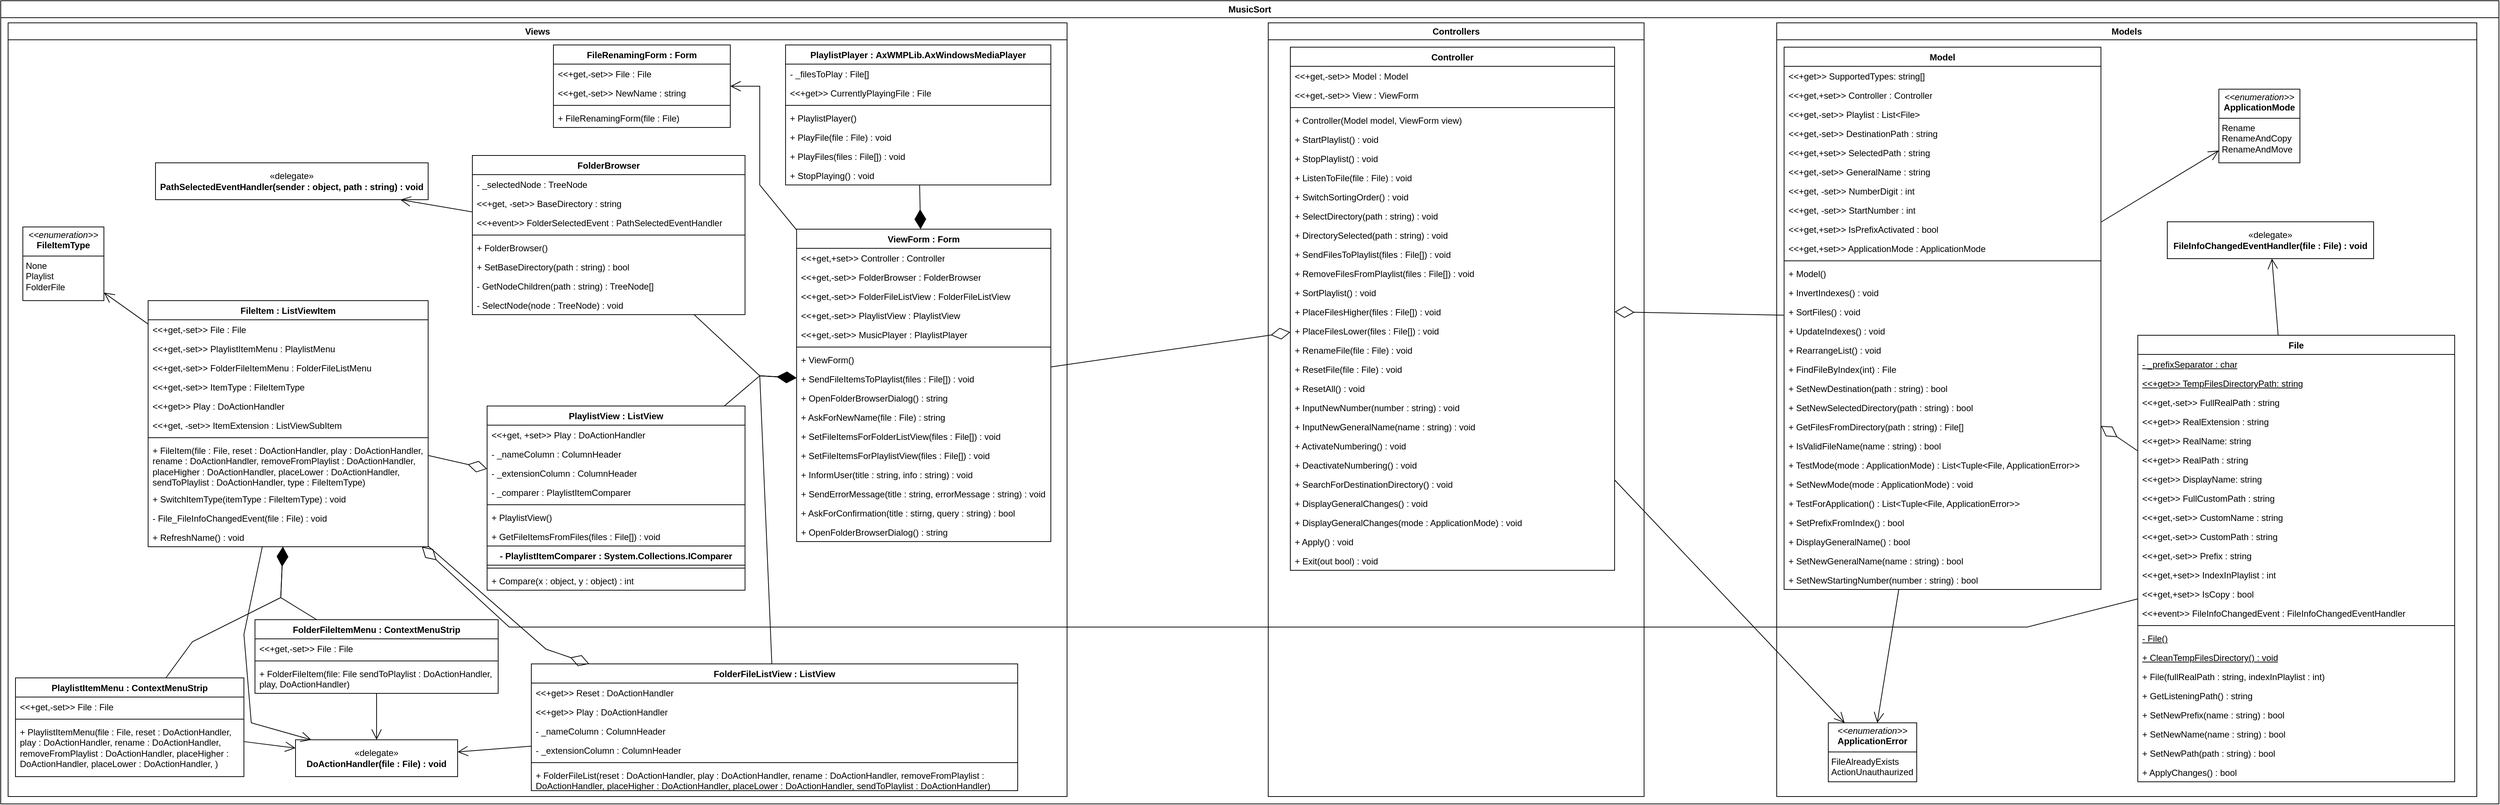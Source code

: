 <mxfile version="24.4.8" type="device">
  <diagram name="Page-1" id="0783ab3e-0a74-02c8-0abd-f7b4e66b4bec">
    <mxGraphModel dx="3796" dy="2266" grid="1" gridSize="10" guides="1" tooltips="1" connect="1" arrows="1" fold="1" page="1" pageScale="1" pageWidth="850" pageHeight="1100" background="none" math="0" shadow="0">
      <root>
        <mxCell id="0" />
        <mxCell id="1" parent="0" />
        <mxCell id="59DBsSDOtONVAPZTU3rg-1" value="MusicSort" style="swimlane;whiteSpace=wrap;html=1;" parent="1" vertex="1">
          <mxGeometry x="860" y="10" width="3390" height="1090" as="geometry" />
        </mxCell>
        <mxCell id="59DBsSDOtONVAPZTU3rg-2" value="Models" style="swimlane;whiteSpace=wrap;html=1;" parent="59DBsSDOtONVAPZTU3rg-1" vertex="1">
          <mxGeometry x="2410" y="30" width="950" height="1050" as="geometry" />
        </mxCell>
        <mxCell id="59DBsSDOtONVAPZTU3rg-3" value="Model" style="swimlane;fontStyle=1;align=center;verticalAlign=top;childLayout=stackLayout;horizontal=1;startSize=26;horizontalStack=0;resizeParent=1;resizeParentMax=0;resizeLast=0;collapsible=1;marginBottom=0;whiteSpace=wrap;html=1;" parent="59DBsSDOtONVAPZTU3rg-2" vertex="1">
          <mxGeometry x="10" y="33" width="430" height="736" as="geometry" />
        </mxCell>
        <mxCell id="B90U3wyU7bAulCBYk465-13" value="&amp;lt;&amp;lt;+get&amp;gt;&amp;gt; SupportedTypes: string[]" style="text;strokeColor=none;fillColor=none;align=left;verticalAlign=top;spacingLeft=4;spacingRight=4;overflow=hidden;rotatable=0;points=[[0,0.5],[1,0.5]];portConstraint=eastwest;whiteSpace=wrap;html=1;" vertex="1" parent="59DBsSDOtONVAPZTU3rg-3">
          <mxGeometry y="26" width="430" height="26" as="geometry" />
        </mxCell>
        <mxCell id="59DBsSDOtONVAPZTU3rg-4" value="&amp;lt;&amp;lt;+get,+set&amp;gt;&amp;gt; Controller : Controller" style="text;strokeColor=none;fillColor=none;align=left;verticalAlign=top;spacingLeft=4;spacingRight=4;overflow=hidden;rotatable=0;points=[[0,0.5],[1,0.5]];portConstraint=eastwest;whiteSpace=wrap;html=1;" parent="59DBsSDOtONVAPZTU3rg-3" vertex="1">
          <mxGeometry y="52" width="430" height="26" as="geometry" />
        </mxCell>
        <mxCell id="59DBsSDOtONVAPZTU3rg-5" value="&amp;lt;&amp;lt;+get,-set&amp;gt;&amp;gt; Playlist : List&amp;lt;File&amp;gt;" style="text;strokeColor=none;fillColor=none;align=left;verticalAlign=top;spacingLeft=4;spacingRight=4;overflow=hidden;rotatable=0;points=[[0,0.5],[1,0.5]];portConstraint=eastwest;whiteSpace=wrap;html=1;" parent="59DBsSDOtONVAPZTU3rg-3" vertex="1">
          <mxGeometry y="78" width="430" height="26" as="geometry" />
        </mxCell>
        <mxCell id="a5nZZdt5Sxlmh0LmBuIv-109" value="&amp;lt;&amp;lt;+get,-set&amp;gt;&amp;gt; DestinationPath : string" style="text;strokeColor=none;fillColor=none;align=left;verticalAlign=top;spacingLeft=4;spacingRight=4;overflow=hidden;rotatable=0;points=[[0,0.5],[1,0.5]];portConstraint=eastwest;whiteSpace=wrap;html=1;" parent="59DBsSDOtONVAPZTU3rg-3" vertex="1">
          <mxGeometry y="104" width="430" height="26" as="geometry" />
        </mxCell>
        <mxCell id="a5nZZdt5Sxlmh0LmBuIv-110" value="&amp;lt;&amp;lt;+get,+set&amp;gt;&amp;gt; SelectedPath : string" style="text;strokeColor=none;fillColor=none;align=left;verticalAlign=top;spacingLeft=4;spacingRight=4;overflow=hidden;rotatable=0;points=[[0,0.5],[1,0.5]];portConstraint=eastwest;whiteSpace=wrap;html=1;" parent="59DBsSDOtONVAPZTU3rg-3" vertex="1">
          <mxGeometry y="130" width="430" height="26" as="geometry" />
        </mxCell>
        <mxCell id="a5nZZdt5Sxlmh0LmBuIv-26" value="&amp;lt;&amp;lt;+get,-set&amp;gt;&amp;gt; GeneralName : string" style="text;strokeColor=none;fillColor=none;align=left;verticalAlign=top;spacingLeft=4;spacingRight=4;overflow=hidden;rotatable=0;points=[[0,0.5],[1,0.5]];portConstraint=eastwest;whiteSpace=wrap;html=1;" parent="59DBsSDOtONVAPZTU3rg-3" vertex="1">
          <mxGeometry y="156" width="430" height="26" as="geometry" />
        </mxCell>
        <mxCell id="a5nZZdt5Sxlmh0LmBuIv-75" value="&amp;lt;&amp;lt;+get, -set&amp;gt;&amp;gt; NumberDigit : int" style="text;strokeColor=none;fillColor=none;align=left;verticalAlign=top;spacingLeft=4;spacingRight=4;overflow=hidden;rotatable=0;points=[[0,0.5],[1,0.5]];portConstraint=eastwest;whiteSpace=wrap;html=1;" parent="59DBsSDOtONVAPZTU3rg-3" vertex="1">
          <mxGeometry y="182" width="430" height="26" as="geometry" />
        </mxCell>
        <mxCell id="a5nZZdt5Sxlmh0LmBuIv-76" value="&amp;lt;&amp;lt;+get, -set&amp;gt;&amp;gt; StartNumber : int" style="text;strokeColor=none;fillColor=none;align=left;verticalAlign=top;spacingLeft=4;spacingRight=4;overflow=hidden;rotatable=0;points=[[0,0.5],[1,0.5]];portConstraint=eastwest;whiteSpace=wrap;html=1;" parent="59DBsSDOtONVAPZTU3rg-3" vertex="1">
          <mxGeometry y="208" width="430" height="26" as="geometry" />
        </mxCell>
        <mxCell id="a5nZZdt5Sxlmh0LmBuIv-27" value="&amp;lt;&amp;lt;+get,+set&amp;gt;&amp;gt; IsPrefixActivated : bool" style="text;strokeColor=none;fillColor=none;align=left;verticalAlign=top;spacingLeft=4;spacingRight=4;overflow=hidden;rotatable=0;points=[[0,0.5],[1,0.5]];portConstraint=eastwest;whiteSpace=wrap;html=1;" parent="59DBsSDOtONVAPZTU3rg-3" vertex="1">
          <mxGeometry y="234" width="430" height="26" as="geometry" />
        </mxCell>
        <mxCell id="a5nZZdt5Sxlmh0LmBuIv-74" value="&amp;lt;&amp;lt;+get,+set&amp;gt;&amp;gt; ApplicationMode : ApplicationMode" style="text;strokeColor=none;fillColor=none;align=left;verticalAlign=top;spacingLeft=4;spacingRight=4;overflow=hidden;rotatable=0;points=[[0,0.5],[1,0.5]];portConstraint=eastwest;whiteSpace=wrap;html=1;" parent="59DBsSDOtONVAPZTU3rg-3" vertex="1">
          <mxGeometry y="260" width="430" height="26" as="geometry" />
        </mxCell>
        <mxCell id="59DBsSDOtONVAPZTU3rg-6" value="" style="line;strokeWidth=1;fillColor=none;align=left;verticalAlign=middle;spacingTop=-1;spacingLeft=3;spacingRight=3;rotatable=0;labelPosition=right;points=[];portConstraint=eastwest;strokeColor=inherit;" parent="59DBsSDOtONVAPZTU3rg-3" vertex="1">
          <mxGeometry y="286" width="430" height="8" as="geometry" />
        </mxCell>
        <mxCell id="59DBsSDOtONVAPZTU3rg-7" value="+ Model()" style="text;strokeColor=none;fillColor=none;align=left;verticalAlign=top;spacingLeft=4;spacingRight=4;overflow=hidden;rotatable=0;points=[[0,0.5],[1,0.5]];portConstraint=eastwest;whiteSpace=wrap;html=1;" parent="59DBsSDOtONVAPZTU3rg-3" vertex="1">
          <mxGeometry y="294" width="430" height="26" as="geometry" />
        </mxCell>
        <mxCell id="B90U3wyU7bAulCBYk465-14" value="+ InvertIndexes() : void" style="text;strokeColor=none;fillColor=none;align=left;verticalAlign=top;spacingLeft=4;spacingRight=4;overflow=hidden;rotatable=0;points=[[0,0.5],[1,0.5]];portConstraint=eastwest;whiteSpace=wrap;html=1;" vertex="1" parent="59DBsSDOtONVAPZTU3rg-3">
          <mxGeometry y="320" width="430" height="26" as="geometry" />
        </mxCell>
        <mxCell id="B90U3wyU7bAulCBYk465-15" value="+ SortFiles() : void" style="text;strokeColor=none;fillColor=none;align=left;verticalAlign=top;spacingLeft=4;spacingRight=4;overflow=hidden;rotatable=0;points=[[0,0.5],[1,0.5]];portConstraint=eastwest;whiteSpace=wrap;html=1;" vertex="1" parent="59DBsSDOtONVAPZTU3rg-3">
          <mxGeometry y="346" width="430" height="26" as="geometry" />
        </mxCell>
        <mxCell id="B90U3wyU7bAulCBYk465-16" value="+ UpdateIndexes() : void" style="text;strokeColor=none;fillColor=none;align=left;verticalAlign=top;spacingLeft=4;spacingRight=4;overflow=hidden;rotatable=0;points=[[0,0.5],[1,0.5]];portConstraint=eastwest;whiteSpace=wrap;html=1;" vertex="1" parent="59DBsSDOtONVAPZTU3rg-3">
          <mxGeometry y="372" width="430" height="26" as="geometry" />
        </mxCell>
        <mxCell id="B90U3wyU7bAulCBYk465-17" value="+ RearrangeList() : void" style="text;strokeColor=none;fillColor=none;align=left;verticalAlign=top;spacingLeft=4;spacingRight=4;overflow=hidden;rotatable=0;points=[[0,0.5],[1,0.5]];portConstraint=eastwest;whiteSpace=wrap;html=1;" vertex="1" parent="59DBsSDOtONVAPZTU3rg-3">
          <mxGeometry y="398" width="430" height="26" as="geometry" />
        </mxCell>
        <mxCell id="B90U3wyU7bAulCBYk465-18" value="+ FindFileByIndex(int) : File" style="text;strokeColor=none;fillColor=none;align=left;verticalAlign=top;spacingLeft=4;spacingRight=4;overflow=hidden;rotatable=0;points=[[0,0.5],[1,0.5]];portConstraint=eastwest;whiteSpace=wrap;html=1;" vertex="1" parent="59DBsSDOtONVAPZTU3rg-3">
          <mxGeometry y="424" width="430" height="26" as="geometry" />
        </mxCell>
        <mxCell id="a5nZZdt5Sxlmh0LmBuIv-111" value="+ SetNewDestination(path : string) : bool" style="text;strokeColor=none;fillColor=none;align=left;verticalAlign=top;spacingLeft=4;spacingRight=4;overflow=hidden;rotatable=0;points=[[0,0.5],[1,0.5]];portConstraint=eastwest;whiteSpace=wrap;html=1;" parent="59DBsSDOtONVAPZTU3rg-3" vertex="1">
          <mxGeometry y="450" width="430" height="26" as="geometry" />
        </mxCell>
        <mxCell id="a5nZZdt5Sxlmh0LmBuIv-112" value="+ SetNewSelectedDirectory(path : string) : bool" style="text;strokeColor=none;fillColor=none;align=left;verticalAlign=top;spacingLeft=4;spacingRight=4;overflow=hidden;rotatable=0;points=[[0,0.5],[1,0.5]];portConstraint=eastwest;whiteSpace=wrap;html=1;" parent="59DBsSDOtONVAPZTU3rg-3" vertex="1">
          <mxGeometry y="476" width="430" height="26" as="geometry" />
        </mxCell>
        <mxCell id="59DBsSDOtONVAPZTU3rg-8" value="+ GetFilesFromDirectory(path : string) : File[]" style="text;strokeColor=none;fillColor=none;align=left;verticalAlign=top;spacingLeft=4;spacingRight=4;overflow=hidden;rotatable=0;points=[[0,0.5],[1,0.5]];portConstraint=eastwest;whiteSpace=wrap;html=1;" parent="59DBsSDOtONVAPZTU3rg-3" vertex="1">
          <mxGeometry y="502" width="430" height="26" as="geometry" />
        </mxCell>
        <mxCell id="59DBsSDOtONVAPZTU3rg-9" value="+ IsValidFileName(name : string) : bool" style="text;strokeColor=none;fillColor=none;align=left;verticalAlign=top;spacingLeft=4;spacingRight=4;overflow=hidden;rotatable=0;points=[[0,0.5],[1,0.5]];portConstraint=eastwest;whiteSpace=wrap;html=1;" parent="59DBsSDOtONVAPZTU3rg-3" vertex="1">
          <mxGeometry y="528" width="430" height="26" as="geometry" />
        </mxCell>
        <mxCell id="a5nZZdt5Sxlmh0LmBuIv-78" value="+ TestMode(mode : ApplicationMode) : List&amp;lt;Tuple&amp;lt;File, ApplicationError&amp;gt;&amp;gt;" style="text;strokeColor=none;fillColor=none;align=left;verticalAlign=top;spacingLeft=4;spacingRight=4;overflow=hidden;rotatable=0;points=[[0,0.5],[1,0.5]];portConstraint=eastwest;whiteSpace=wrap;html=1;" parent="59DBsSDOtONVAPZTU3rg-3" vertex="1">
          <mxGeometry y="554" width="430" height="26" as="geometry" />
        </mxCell>
        <mxCell id="a5nZZdt5Sxlmh0LmBuIv-77" value="+ SetNewMode(mode : ApplicationMode) : void" style="text;strokeColor=none;fillColor=none;align=left;verticalAlign=top;spacingLeft=4;spacingRight=4;overflow=hidden;rotatable=0;points=[[0,0.5],[1,0.5]];portConstraint=eastwest;whiteSpace=wrap;html=1;" parent="59DBsSDOtONVAPZTU3rg-3" vertex="1">
          <mxGeometry y="580" width="430" height="26" as="geometry" />
        </mxCell>
        <mxCell id="B90U3wyU7bAulCBYk465-20" value="+ TestForApplication() : List&amp;lt;Tuple&amp;lt;File, ApplicationError&amp;gt;&amp;gt;" style="text;strokeColor=none;fillColor=none;align=left;verticalAlign=top;spacingLeft=4;spacingRight=4;overflow=hidden;rotatable=0;points=[[0,0.5],[1,0.5]];portConstraint=eastwest;whiteSpace=wrap;html=1;" vertex="1" parent="59DBsSDOtONVAPZTU3rg-3">
          <mxGeometry y="606" width="430" height="26" as="geometry" />
        </mxCell>
        <mxCell id="B90U3wyU7bAulCBYk465-21" value="+ SetPrefixFromIndex() : bool" style="text;strokeColor=none;fillColor=none;align=left;verticalAlign=top;spacingLeft=4;spacingRight=4;overflow=hidden;rotatable=0;points=[[0,0.5],[1,0.5]];portConstraint=eastwest;whiteSpace=wrap;html=1;" vertex="1" parent="59DBsSDOtONVAPZTU3rg-3">
          <mxGeometry y="632" width="430" height="26" as="geometry" />
        </mxCell>
        <mxCell id="a5nZZdt5Sxlmh0LmBuIv-108" value="+ DisplayGeneralName() : bool" style="text;strokeColor=none;fillColor=none;align=left;verticalAlign=top;spacingLeft=4;spacingRight=4;overflow=hidden;rotatable=0;points=[[0,0.5],[1,0.5]];portConstraint=eastwest;whiteSpace=wrap;html=1;" parent="59DBsSDOtONVAPZTU3rg-3" vertex="1">
          <mxGeometry y="658" width="430" height="26" as="geometry" />
        </mxCell>
        <mxCell id="B90U3wyU7bAulCBYk465-22" value="+ SetNewGeneralName(name : string) : bool" style="text;strokeColor=none;fillColor=none;align=left;verticalAlign=top;spacingLeft=4;spacingRight=4;overflow=hidden;rotatable=0;points=[[0,0.5],[1,0.5]];portConstraint=eastwest;whiteSpace=wrap;html=1;" vertex="1" parent="59DBsSDOtONVAPZTU3rg-3">
          <mxGeometry y="684" width="430" height="26" as="geometry" />
        </mxCell>
        <mxCell id="B90U3wyU7bAulCBYk465-23" value="+ SetNewStartingNumber(number : string) : bool" style="text;strokeColor=none;fillColor=none;align=left;verticalAlign=top;spacingLeft=4;spacingRight=4;overflow=hidden;rotatable=0;points=[[0,0.5],[1,0.5]];portConstraint=eastwest;whiteSpace=wrap;html=1;" vertex="1" parent="59DBsSDOtONVAPZTU3rg-3">
          <mxGeometry y="710" width="430" height="26" as="geometry" />
        </mxCell>
        <mxCell id="59DBsSDOtONVAPZTU3rg-10" value="File" style="swimlane;fontStyle=1;align=center;verticalAlign=top;childLayout=stackLayout;horizontal=1;startSize=26;horizontalStack=0;resizeParent=1;resizeParentMax=0;resizeLast=0;collapsible=1;marginBottom=0;whiteSpace=wrap;html=1;" parent="59DBsSDOtONVAPZTU3rg-2" vertex="1">
          <mxGeometry x="490" y="424" width="430" height="606" as="geometry" />
        </mxCell>
        <mxCell id="B90U3wyU7bAulCBYk465-5" value="&lt;u&gt;- _prefixSeparator : char&lt;/u&gt;" style="text;strokeColor=none;fillColor=none;align=left;verticalAlign=top;spacingLeft=4;spacingRight=4;overflow=hidden;rotatable=0;points=[[0,0.5],[1,0.5]];portConstraint=eastwest;whiteSpace=wrap;html=1;" vertex="1" parent="59DBsSDOtONVAPZTU3rg-10">
          <mxGeometry y="26" width="430" height="26" as="geometry" />
        </mxCell>
        <mxCell id="B90U3wyU7bAulCBYk465-4" value="&lt;u&gt;&amp;lt;&amp;lt;+get&amp;gt;&amp;gt; TempFilesDirectoryPath: string&lt;/u&gt;" style="text;strokeColor=none;fillColor=none;align=left;verticalAlign=top;spacingLeft=4;spacingRight=4;overflow=hidden;rotatable=0;points=[[0,0.5],[1,0.5]];portConstraint=eastwest;whiteSpace=wrap;html=1;" vertex="1" parent="59DBsSDOtONVAPZTU3rg-10">
          <mxGeometry y="52" width="430" height="26" as="geometry" />
        </mxCell>
        <mxCell id="59DBsSDOtONVAPZTU3rg-11" value="&amp;lt;&amp;lt;+get,-set&amp;gt;&amp;gt; FullRealPath : string" style="text;strokeColor=none;fillColor=none;align=left;verticalAlign=top;spacingLeft=4;spacingRight=4;overflow=hidden;rotatable=0;points=[[0,0.5],[1,0.5]];portConstraint=eastwest;whiteSpace=wrap;html=1;" parent="59DBsSDOtONVAPZTU3rg-10" vertex="1">
          <mxGeometry y="78" width="430" height="26" as="geometry" />
        </mxCell>
        <mxCell id="59DBsSDOtONVAPZTU3rg-12" value="&amp;lt;&amp;lt;+get&amp;gt;&amp;gt; RealExtension : string" style="text;strokeColor=none;fillColor=none;align=left;verticalAlign=top;spacingLeft=4;spacingRight=4;overflow=hidden;rotatable=0;points=[[0,0.5],[1,0.5]];portConstraint=eastwest;whiteSpace=wrap;html=1;" parent="59DBsSDOtONVAPZTU3rg-10" vertex="1">
          <mxGeometry y="104" width="430" height="26" as="geometry" />
        </mxCell>
        <mxCell id="59DBsSDOtONVAPZTU3rg-13" value="&amp;lt;&amp;lt;+get&amp;gt;&amp;gt; RealName: string" style="text;strokeColor=none;fillColor=none;align=left;verticalAlign=top;spacingLeft=4;spacingRight=4;overflow=hidden;rotatable=0;points=[[0,0.5],[1,0.5]];portConstraint=eastwest;whiteSpace=wrap;html=1;" parent="59DBsSDOtONVAPZTU3rg-10" vertex="1">
          <mxGeometry y="130" width="430" height="26" as="geometry" />
        </mxCell>
        <mxCell id="59DBsSDOtONVAPZTU3rg-14" value="&amp;lt;&amp;lt;+get&amp;gt;&amp;gt; RealPath : string" style="text;strokeColor=none;fillColor=none;align=left;verticalAlign=top;spacingLeft=4;spacingRight=4;overflow=hidden;rotatable=0;points=[[0,0.5],[1,0.5]];portConstraint=eastwest;whiteSpace=wrap;html=1;" parent="59DBsSDOtONVAPZTU3rg-10" vertex="1">
          <mxGeometry y="156" width="430" height="26" as="geometry" />
        </mxCell>
        <mxCell id="a5nZZdt5Sxlmh0LmBuIv-51" value="&amp;lt;&amp;lt;+get&amp;gt;&amp;gt; DisplayName: string" style="text;strokeColor=none;fillColor=none;align=left;verticalAlign=top;spacingLeft=4;spacingRight=4;overflow=hidden;rotatable=0;points=[[0,0.5],[1,0.5]];portConstraint=eastwest;whiteSpace=wrap;html=1;" parent="59DBsSDOtONVAPZTU3rg-10" vertex="1">
          <mxGeometry y="182" width="430" height="26" as="geometry" />
        </mxCell>
        <mxCell id="59DBsSDOtONVAPZTU3rg-15" value="&amp;lt;&amp;lt;+get&amp;gt;&amp;gt; FullCustomPath : string" style="text;strokeColor=none;fillColor=none;align=left;verticalAlign=top;spacingLeft=4;spacingRight=4;overflow=hidden;rotatable=0;points=[[0,0.5],[1,0.5]];portConstraint=eastwest;whiteSpace=wrap;html=1;" parent="59DBsSDOtONVAPZTU3rg-10" vertex="1">
          <mxGeometry y="208" width="430" height="26" as="geometry" />
        </mxCell>
        <mxCell id="59DBsSDOtONVAPZTU3rg-16" value="&amp;lt;&amp;lt;+get,-set&amp;gt;&amp;gt; CustomName : string" style="text;strokeColor=none;fillColor=none;align=left;verticalAlign=top;spacingLeft=4;spacingRight=4;overflow=hidden;rotatable=0;points=[[0,0.5],[1,0.5]];portConstraint=eastwest;whiteSpace=wrap;html=1;" parent="59DBsSDOtONVAPZTU3rg-10" vertex="1">
          <mxGeometry y="234" width="430" height="26" as="geometry" />
        </mxCell>
        <mxCell id="59DBsSDOtONVAPZTU3rg-17" value="&amp;lt;&amp;lt;+get,-set&amp;gt;&amp;gt; CustomPath : string" style="text;strokeColor=none;fillColor=none;align=left;verticalAlign=top;spacingLeft=4;spacingRight=4;overflow=hidden;rotatable=0;points=[[0,0.5],[1,0.5]];portConstraint=eastwest;whiteSpace=wrap;html=1;" parent="59DBsSDOtONVAPZTU3rg-10" vertex="1">
          <mxGeometry y="260" width="430" height="26" as="geometry" />
        </mxCell>
        <mxCell id="59DBsSDOtONVAPZTU3rg-18" value="&amp;lt;&amp;lt;+get,-set&amp;gt;&amp;gt; Prefix : string" style="text;strokeColor=none;fillColor=none;align=left;verticalAlign=top;spacingLeft=4;spacingRight=4;overflow=hidden;rotatable=0;points=[[0,0.5],[1,0.5]];portConstraint=eastwest;whiteSpace=wrap;html=1;" parent="59DBsSDOtONVAPZTU3rg-10" vertex="1">
          <mxGeometry y="286" width="430" height="26" as="geometry" />
        </mxCell>
        <mxCell id="59DBsSDOtONVAPZTU3rg-19" value="&amp;lt;&amp;lt;+get,+set&amp;gt;&amp;gt; IndexInPlaylist : int" style="text;strokeColor=none;fillColor=none;align=left;verticalAlign=top;spacingLeft=4;spacingRight=4;overflow=hidden;rotatable=0;points=[[0,0.5],[1,0.5]];portConstraint=eastwest;whiteSpace=wrap;html=1;" parent="59DBsSDOtONVAPZTU3rg-10" vertex="1">
          <mxGeometry y="312" width="430" height="26" as="geometry" />
        </mxCell>
        <mxCell id="B90U3wyU7bAulCBYk465-8" value="&amp;lt;&amp;lt;+get,+set&amp;gt;&amp;gt; IsCopy : bool" style="text;strokeColor=none;fillColor=none;align=left;verticalAlign=top;spacingLeft=4;spacingRight=4;overflow=hidden;rotatable=0;points=[[0,0.5],[1,0.5]];portConstraint=eastwest;whiteSpace=wrap;html=1;" vertex="1" parent="59DBsSDOtONVAPZTU3rg-10">
          <mxGeometry y="338" width="430" height="26" as="geometry" />
        </mxCell>
        <mxCell id="B90U3wyU7bAulCBYk465-9" value="&amp;lt;&amp;lt;+event&amp;gt;&amp;gt; FileInfoChangedEvent : FileInfoChangedEventHandler" style="text;strokeColor=none;fillColor=none;align=left;verticalAlign=top;spacingLeft=4;spacingRight=4;overflow=hidden;rotatable=0;points=[[0,0.5],[1,0.5]];portConstraint=eastwest;whiteSpace=wrap;html=1;" vertex="1" parent="59DBsSDOtONVAPZTU3rg-10">
          <mxGeometry y="364" width="430" height="26" as="geometry" />
        </mxCell>
        <mxCell id="59DBsSDOtONVAPZTU3rg-20" value="" style="line;strokeWidth=1;fillColor=none;align=left;verticalAlign=middle;spacingTop=-1;spacingLeft=3;spacingRight=3;rotatable=0;labelPosition=right;points=[];portConstraint=eastwest;strokeColor=inherit;" parent="59DBsSDOtONVAPZTU3rg-10" vertex="1">
          <mxGeometry y="390" width="430" height="8" as="geometry" />
        </mxCell>
        <mxCell id="B90U3wyU7bAulCBYk465-6" value="&lt;u&gt;- File()&lt;/u&gt;" style="text;strokeColor=none;fillColor=none;align=left;verticalAlign=top;spacingLeft=4;spacingRight=4;overflow=hidden;rotatable=0;points=[[0,0.5],[1,0.5]];portConstraint=eastwest;whiteSpace=wrap;html=1;" vertex="1" parent="59DBsSDOtONVAPZTU3rg-10">
          <mxGeometry y="398" width="430" height="26" as="geometry" />
        </mxCell>
        <mxCell id="B90U3wyU7bAulCBYk465-7" value="&lt;u&gt;+ CleanTempFilesDirectory() : void&lt;/u&gt;" style="text;strokeColor=none;fillColor=none;align=left;verticalAlign=top;spacingLeft=4;spacingRight=4;overflow=hidden;rotatable=0;points=[[0,0.5],[1,0.5]];portConstraint=eastwest;whiteSpace=wrap;html=1;" vertex="1" parent="59DBsSDOtONVAPZTU3rg-10">
          <mxGeometry y="424" width="430" height="26" as="geometry" />
        </mxCell>
        <mxCell id="59DBsSDOtONVAPZTU3rg-21" value="+ File(fullRealPath : string, indexInPlaylist : int)" style="text;strokeColor=none;fillColor=none;align=left;verticalAlign=top;spacingLeft=4;spacingRight=4;overflow=hidden;rotatable=0;points=[[0,0.5],[1,0.5]];portConstraint=eastwest;whiteSpace=wrap;html=1;" parent="59DBsSDOtONVAPZTU3rg-10" vertex="1">
          <mxGeometry y="450" width="430" height="26" as="geometry" />
        </mxCell>
        <mxCell id="59DBsSDOtONVAPZTU3rg-22" value="+ GetListeningPath() : string" style="text;strokeColor=none;fillColor=none;align=left;verticalAlign=top;spacingLeft=4;spacingRight=4;overflow=hidden;rotatable=0;points=[[0,0.5],[1,0.5]];portConstraint=eastwest;whiteSpace=wrap;html=1;" parent="59DBsSDOtONVAPZTU3rg-10" vertex="1">
          <mxGeometry y="476" width="430" height="26" as="geometry" />
        </mxCell>
        <mxCell id="a5nZZdt5Sxlmh0LmBuIv-50" value="+ SetNewPrefix(name : string) : bool" style="text;strokeColor=none;fillColor=none;align=left;verticalAlign=top;spacingLeft=4;spacingRight=4;overflow=hidden;rotatable=0;points=[[0,0.5],[1,0.5]];portConstraint=eastwest;whiteSpace=wrap;html=1;" parent="59DBsSDOtONVAPZTU3rg-10" vertex="1">
          <mxGeometry y="502" width="430" height="26" as="geometry" />
        </mxCell>
        <mxCell id="a5nZZdt5Sxlmh0LmBuIv-49" value="+ SetNewName(name : string) : bool" style="text;strokeColor=none;fillColor=none;align=left;verticalAlign=top;spacingLeft=4;spacingRight=4;overflow=hidden;rotatable=0;points=[[0,0.5],[1,0.5]];portConstraint=eastwest;whiteSpace=wrap;html=1;" parent="59DBsSDOtONVAPZTU3rg-10" vertex="1">
          <mxGeometry y="528" width="430" height="26" as="geometry" />
        </mxCell>
        <mxCell id="a5nZZdt5Sxlmh0LmBuIv-48" value="+ SetNewPath(path : string) : bool" style="text;strokeColor=none;fillColor=none;align=left;verticalAlign=top;spacingLeft=4;spacingRight=4;overflow=hidden;rotatable=0;points=[[0,0.5],[1,0.5]];portConstraint=eastwest;whiteSpace=wrap;html=1;" parent="59DBsSDOtONVAPZTU3rg-10" vertex="1">
          <mxGeometry y="554" width="430" height="26" as="geometry" />
        </mxCell>
        <mxCell id="a5nZZdt5Sxlmh0LmBuIv-47" value="+ ApplyChanges() : bool" style="text;strokeColor=none;fillColor=none;align=left;verticalAlign=top;spacingLeft=4;spacingRight=4;overflow=hidden;rotatable=0;points=[[0,0.5],[1,0.5]];portConstraint=eastwest;whiteSpace=wrap;html=1;" parent="59DBsSDOtONVAPZTU3rg-10" vertex="1">
          <mxGeometry y="580" width="430" height="26" as="geometry" />
        </mxCell>
        <mxCell id="59DBsSDOtONVAPZTU3rg-23" value="" style="endArrow=diamondThin;endFill=0;endSize=24;html=1;rounded=0;" parent="59DBsSDOtONVAPZTU3rg-2" source="59DBsSDOtONVAPZTU3rg-10" target="59DBsSDOtONVAPZTU3rg-3" edge="1">
          <mxGeometry width="160" relative="1" as="geometry">
            <mxPoint x="70" y="485" as="sourcePoint" />
            <mxPoint x="-760" y="360" as="targetPoint" />
          </mxGeometry>
        </mxCell>
        <mxCell id="a5nZZdt5Sxlmh0LmBuIv-72" value="&lt;p style=&quot;margin:0px;margin-top:4px;text-align:center;&quot;&gt;&lt;i&gt;&amp;lt;&amp;lt;enumeration&amp;gt;&amp;gt;&lt;/i&gt;&lt;br&gt;&lt;b&gt;ApplicationMode&lt;/b&gt;&lt;/p&gt;&lt;hr size=&quot;1&quot; style=&quot;border-style:solid;&quot;&gt;&lt;p style=&quot;margin:0px;margin-left:4px;&quot;&gt;Rename&lt;/p&gt;&lt;p style=&quot;margin:0px;margin-left:4px;&quot;&gt;RenameAndCopy&lt;/p&gt;&lt;p style=&quot;margin:0px;margin-left:4px;&quot;&gt;RenameAndMove&lt;/p&gt;" style="verticalAlign=top;align=left;overflow=fill;html=1;whiteSpace=wrap;" parent="59DBsSDOtONVAPZTU3rg-2" vertex="1">
          <mxGeometry x="600" y="90" width="110" height="100" as="geometry" />
        </mxCell>
        <mxCell id="a5nZZdt5Sxlmh0LmBuIv-73" value="" style="endArrow=open;endFill=1;endSize=12;html=1;rounded=0;" parent="59DBsSDOtONVAPZTU3rg-2" source="59DBsSDOtONVAPZTU3rg-3" target="a5nZZdt5Sxlmh0LmBuIv-72" edge="1">
          <mxGeometry width="160" relative="1" as="geometry">
            <mxPoint x="620" y="390" as="sourcePoint" />
            <mxPoint x="780" y="390" as="targetPoint" />
          </mxGeometry>
        </mxCell>
        <mxCell id="B90U3wyU7bAulCBYk465-1" value="«delegate»&lt;br&gt;&lt;b&gt;FileInfoChangedEventHandler(file : File) : void&lt;/b&gt;" style="html=1;whiteSpace=wrap;" vertex="1" parent="59DBsSDOtONVAPZTU3rg-2">
          <mxGeometry x="530" y="270" width="280" height="50" as="geometry" />
        </mxCell>
        <mxCell id="B90U3wyU7bAulCBYk465-3" value="" style="endArrow=open;endFill=1;endSize=12;html=1;rounded=0;" edge="1" parent="59DBsSDOtONVAPZTU3rg-2" source="59DBsSDOtONVAPZTU3rg-10" target="B90U3wyU7bAulCBYk465-1">
          <mxGeometry width="160" relative="1" as="geometry">
            <mxPoint x="420" y="520" as="sourcePoint" />
            <mxPoint x="580" y="520" as="targetPoint" />
          </mxGeometry>
        </mxCell>
        <mxCell id="B90U3wyU7bAulCBYk465-10" value="&lt;p style=&quot;margin:0px;margin-top:4px;text-align:center;&quot;&gt;&lt;i&gt;&amp;lt;&amp;lt;enumeration&amp;gt;&amp;gt;&lt;/i&gt;&lt;br&gt;&lt;b&gt;ApplicationError&lt;/b&gt;&lt;/p&gt;&lt;hr size=&quot;1&quot; style=&quot;border-style:solid;&quot;&gt;&lt;p style=&quot;margin:0px;margin-left:4px;&quot;&gt;FileAlreadyExists&lt;/p&gt;&lt;p style=&quot;margin:0px;margin-left:4px;&quot;&gt;ActionUnauthaurized&lt;/p&gt;" style="verticalAlign=top;align=left;overflow=fill;html=1;whiteSpace=wrap;" vertex="1" parent="59DBsSDOtONVAPZTU3rg-2">
          <mxGeometry x="70" y="950" width="120" height="80" as="geometry" />
        </mxCell>
        <mxCell id="B90U3wyU7bAulCBYk465-11" value="" style="endArrow=open;endFill=1;endSize=12;html=1;rounded=0;" edge="1" parent="59DBsSDOtONVAPZTU3rg-2" source="59DBsSDOtONVAPZTU3rg-3" target="B90U3wyU7bAulCBYk465-10">
          <mxGeometry width="160" relative="1" as="geometry">
            <mxPoint x="300" y="223" as="sourcePoint" />
            <mxPoint x="400" y="163" as="targetPoint" />
          </mxGeometry>
        </mxCell>
        <mxCell id="59DBsSDOtONVAPZTU3rg-24" value="Controllers" style="swimlane;whiteSpace=wrap;html=1;" parent="59DBsSDOtONVAPZTU3rg-1" vertex="1">
          <mxGeometry x="1720" y="30" width="510" height="1050" as="geometry" />
        </mxCell>
        <mxCell id="59DBsSDOtONVAPZTU3rg-25" value="Controller&lt;div&gt;&lt;br&gt;&lt;/div&gt;" style="swimlane;fontStyle=1;align=center;verticalAlign=top;childLayout=stackLayout;horizontal=1;startSize=26;horizontalStack=0;resizeParent=1;resizeParentMax=0;resizeLast=0;collapsible=1;marginBottom=0;whiteSpace=wrap;html=1;" parent="59DBsSDOtONVAPZTU3rg-24" vertex="1">
          <mxGeometry x="30" y="33" width="440" height="710" as="geometry" />
        </mxCell>
        <mxCell id="59DBsSDOtONVAPZTU3rg-26" value="&amp;lt;&amp;lt;+get,-set&amp;gt;&amp;gt; Model : Model" style="text;strokeColor=none;fillColor=none;align=left;verticalAlign=top;spacingLeft=4;spacingRight=4;overflow=hidden;rotatable=0;points=[[0,0.5],[1,0.5]];portConstraint=eastwest;whiteSpace=wrap;html=1;" parent="59DBsSDOtONVAPZTU3rg-25" vertex="1">
          <mxGeometry y="26" width="440" height="26" as="geometry" />
        </mxCell>
        <mxCell id="59DBsSDOtONVAPZTU3rg-27" value="&amp;lt;&amp;lt;+get,-set&amp;gt;&amp;gt; View : ViewForm" style="text;strokeColor=none;fillColor=none;align=left;verticalAlign=top;spacingLeft=4;spacingRight=4;overflow=hidden;rotatable=0;points=[[0,0.5],[1,0.5]];portConstraint=eastwest;whiteSpace=wrap;html=1;" parent="59DBsSDOtONVAPZTU3rg-25" vertex="1">
          <mxGeometry y="52" width="440" height="26" as="geometry" />
        </mxCell>
        <mxCell id="59DBsSDOtONVAPZTU3rg-28" value="" style="line;strokeWidth=1;fillColor=none;align=left;verticalAlign=middle;spacingTop=-1;spacingLeft=3;spacingRight=3;rotatable=0;labelPosition=right;points=[];portConstraint=eastwest;strokeColor=inherit;" parent="59DBsSDOtONVAPZTU3rg-25" vertex="1">
          <mxGeometry y="78" width="440" height="8" as="geometry" />
        </mxCell>
        <mxCell id="59DBsSDOtONVAPZTU3rg-29" value="+ Controller(Model model, ViewForm view)" style="text;strokeColor=none;fillColor=none;align=left;verticalAlign=top;spacingLeft=4;spacingRight=4;overflow=hidden;rotatable=0;points=[[0,0.5],[1,0.5]];portConstraint=eastwest;whiteSpace=wrap;html=1;" parent="59DBsSDOtONVAPZTU3rg-25" vertex="1">
          <mxGeometry y="86" width="440" height="26" as="geometry" />
        </mxCell>
        <mxCell id="a5nZZdt5Sxlmh0LmBuIv-1" value="+ StartPlaylist() : void" style="text;strokeColor=none;fillColor=none;align=left;verticalAlign=top;spacingLeft=4;spacingRight=4;overflow=hidden;rotatable=0;points=[[0,0.5],[1,0.5]];portConstraint=eastwest;whiteSpace=wrap;html=1;" parent="59DBsSDOtONVAPZTU3rg-25" vertex="1">
          <mxGeometry y="112" width="440" height="26" as="geometry" />
        </mxCell>
        <mxCell id="a5nZZdt5Sxlmh0LmBuIv-2" value="+ StopPlaylist() : void" style="text;strokeColor=none;fillColor=none;align=left;verticalAlign=top;spacingLeft=4;spacingRight=4;overflow=hidden;rotatable=0;points=[[0,0.5],[1,0.5]];portConstraint=eastwest;whiteSpace=wrap;html=1;" parent="59DBsSDOtONVAPZTU3rg-25" vertex="1">
          <mxGeometry y="138" width="440" height="26" as="geometry" />
        </mxCell>
        <mxCell id="a5nZZdt5Sxlmh0LmBuIv-3" value="+ ListenToFile(file : File) : void" style="text;strokeColor=none;fillColor=none;align=left;verticalAlign=top;spacingLeft=4;spacingRight=4;overflow=hidden;rotatable=0;points=[[0,0.5],[1,0.5]];portConstraint=eastwest;whiteSpace=wrap;html=1;" parent="59DBsSDOtONVAPZTU3rg-25" vertex="1">
          <mxGeometry y="164" width="440" height="26" as="geometry" />
        </mxCell>
        <mxCell id="a5nZZdt5Sxlmh0LmBuIv-4" value="+ SwitchSortingOrder() : void" style="text;strokeColor=none;fillColor=none;align=left;verticalAlign=top;spacingLeft=4;spacingRight=4;overflow=hidden;rotatable=0;points=[[0,0.5],[1,0.5]];portConstraint=eastwest;whiteSpace=wrap;html=1;" parent="59DBsSDOtONVAPZTU3rg-25" vertex="1">
          <mxGeometry y="190" width="440" height="26" as="geometry" />
        </mxCell>
        <mxCell id="a5nZZdt5Sxlmh0LmBuIv-5" value="+ SelectDirectory(path : string) : void" style="text;strokeColor=none;fillColor=none;align=left;verticalAlign=top;spacingLeft=4;spacingRight=4;overflow=hidden;rotatable=0;points=[[0,0.5],[1,0.5]];portConstraint=eastwest;whiteSpace=wrap;html=1;" parent="59DBsSDOtONVAPZTU3rg-25" vertex="1">
          <mxGeometry y="216" width="440" height="26" as="geometry" />
        </mxCell>
        <mxCell id="a5nZZdt5Sxlmh0LmBuIv-6" value="+ DirectorySelected(path : string) : void" style="text;strokeColor=none;fillColor=none;align=left;verticalAlign=top;spacingLeft=4;spacingRight=4;overflow=hidden;rotatable=0;points=[[0,0.5],[1,0.5]];portConstraint=eastwest;whiteSpace=wrap;html=1;" parent="59DBsSDOtONVAPZTU3rg-25" vertex="1">
          <mxGeometry y="242" width="440" height="26" as="geometry" />
        </mxCell>
        <mxCell id="a5nZZdt5Sxlmh0LmBuIv-7" value="+ SendFilesToPlaylist(files : File[]) : void" style="text;strokeColor=none;fillColor=none;align=left;verticalAlign=top;spacingLeft=4;spacingRight=4;overflow=hidden;rotatable=0;points=[[0,0.5],[1,0.5]];portConstraint=eastwest;whiteSpace=wrap;html=1;" parent="59DBsSDOtONVAPZTU3rg-25" vertex="1">
          <mxGeometry y="268" width="440" height="26" as="geometry" />
        </mxCell>
        <mxCell id="a5nZZdt5Sxlmh0LmBuIv-8" value="+ RemoveFilesFromPlaylist(files : File[]) : void" style="text;strokeColor=none;fillColor=none;align=left;verticalAlign=top;spacingLeft=4;spacingRight=4;overflow=hidden;rotatable=0;points=[[0,0.5],[1,0.5]];portConstraint=eastwest;whiteSpace=wrap;html=1;" parent="59DBsSDOtONVAPZTU3rg-25" vertex="1">
          <mxGeometry y="294" width="440" height="26" as="geometry" />
        </mxCell>
        <mxCell id="a5nZZdt5Sxlmh0LmBuIv-9" value="+ SortPlaylist() : void" style="text;strokeColor=none;fillColor=none;align=left;verticalAlign=top;spacingLeft=4;spacingRight=4;overflow=hidden;rotatable=0;points=[[0,0.5],[1,0.5]];portConstraint=eastwest;whiteSpace=wrap;html=1;" parent="59DBsSDOtONVAPZTU3rg-25" vertex="1">
          <mxGeometry y="320" width="440" height="26" as="geometry" />
        </mxCell>
        <mxCell id="a5nZZdt5Sxlmh0LmBuIv-10" value="+ PlaceFilesHigher(files : File[]) : void" style="text;strokeColor=none;fillColor=none;align=left;verticalAlign=top;spacingLeft=4;spacingRight=4;overflow=hidden;rotatable=0;points=[[0,0.5],[1,0.5]];portConstraint=eastwest;whiteSpace=wrap;html=1;" parent="59DBsSDOtONVAPZTU3rg-25" vertex="1">
          <mxGeometry y="346" width="440" height="26" as="geometry" />
        </mxCell>
        <mxCell id="a5nZZdt5Sxlmh0LmBuIv-11" value="+ PlaceFilesLower(files : File[]) : void" style="text;strokeColor=none;fillColor=none;align=left;verticalAlign=top;spacingLeft=4;spacingRight=4;overflow=hidden;rotatable=0;points=[[0,0.5],[1,0.5]];portConstraint=eastwest;whiteSpace=wrap;html=1;" parent="59DBsSDOtONVAPZTU3rg-25" vertex="1">
          <mxGeometry y="372" width="440" height="26" as="geometry" />
        </mxCell>
        <mxCell id="a5nZZdt5Sxlmh0LmBuIv-12" value="+ RenameFile(file : File) : void" style="text;strokeColor=none;fillColor=none;align=left;verticalAlign=top;spacingLeft=4;spacingRight=4;overflow=hidden;rotatable=0;points=[[0,0.5],[1,0.5]];portConstraint=eastwest;whiteSpace=wrap;html=1;" parent="59DBsSDOtONVAPZTU3rg-25" vertex="1">
          <mxGeometry y="398" width="440" height="26" as="geometry" />
        </mxCell>
        <mxCell id="a5nZZdt5Sxlmh0LmBuIv-13" value="+ ResetFile(file : File) : void" style="text;strokeColor=none;fillColor=none;align=left;verticalAlign=top;spacingLeft=4;spacingRight=4;overflow=hidden;rotatable=0;points=[[0,0.5],[1,0.5]];portConstraint=eastwest;whiteSpace=wrap;html=1;" parent="59DBsSDOtONVAPZTU3rg-25" vertex="1">
          <mxGeometry y="424" width="440" height="26" as="geometry" />
        </mxCell>
        <mxCell id="B90U3wyU7bAulCBYk465-25" value="+ ResetAll() : void" style="text;strokeColor=none;fillColor=none;align=left;verticalAlign=top;spacingLeft=4;spacingRight=4;overflow=hidden;rotatable=0;points=[[0,0.5],[1,0.5]];portConstraint=eastwest;whiteSpace=wrap;html=1;" vertex="1" parent="59DBsSDOtONVAPZTU3rg-25">
          <mxGeometry y="450" width="440" height="26" as="geometry" />
        </mxCell>
        <mxCell id="a5nZZdt5Sxlmh0LmBuIv-14" value="+ InputNewNumber(number : string) : void" style="text;strokeColor=none;fillColor=none;align=left;verticalAlign=top;spacingLeft=4;spacingRight=4;overflow=hidden;rotatable=0;points=[[0,0.5],[1,0.5]];portConstraint=eastwest;whiteSpace=wrap;html=1;" parent="59DBsSDOtONVAPZTU3rg-25" vertex="1">
          <mxGeometry y="476" width="440" height="26" as="geometry" />
        </mxCell>
        <mxCell id="a5nZZdt5Sxlmh0LmBuIv-24" value="+ InputNewGeneralName(name : string) : void" style="text;strokeColor=none;fillColor=none;align=left;verticalAlign=top;spacingLeft=4;spacingRight=4;overflow=hidden;rotatable=0;points=[[0,0.5],[1,0.5]];portConstraint=eastwest;whiteSpace=wrap;html=1;" parent="59DBsSDOtONVAPZTU3rg-25" vertex="1">
          <mxGeometry y="502" width="440" height="26" as="geometry" />
        </mxCell>
        <mxCell id="a5nZZdt5Sxlmh0LmBuIv-18" value="+ ActivateNumbering() : void" style="text;strokeColor=none;fillColor=none;align=left;verticalAlign=top;spacingLeft=4;spacingRight=4;overflow=hidden;rotatable=0;points=[[0,0.5],[1,0.5]];portConstraint=eastwest;whiteSpace=wrap;html=1;" parent="59DBsSDOtONVAPZTU3rg-25" vertex="1">
          <mxGeometry y="528" width="440" height="26" as="geometry" />
        </mxCell>
        <mxCell id="a5nZZdt5Sxlmh0LmBuIv-19" value="+ DeactivateNumbering() : void" style="text;strokeColor=none;fillColor=none;align=left;verticalAlign=top;spacingLeft=4;spacingRight=4;overflow=hidden;rotatable=0;points=[[0,0.5],[1,0.5]];portConstraint=eastwest;whiteSpace=wrap;html=1;" parent="59DBsSDOtONVAPZTU3rg-25" vertex="1">
          <mxGeometry y="554" width="440" height="26" as="geometry" />
        </mxCell>
        <mxCell id="a5nZZdt5Sxlmh0LmBuIv-20" value="+ SearchForDestinationDirectory() : void" style="text;strokeColor=none;fillColor=none;align=left;verticalAlign=top;spacingLeft=4;spacingRight=4;overflow=hidden;rotatable=0;points=[[0,0.5],[1,0.5]];portConstraint=eastwest;whiteSpace=wrap;html=1;" parent="59DBsSDOtONVAPZTU3rg-25" vertex="1">
          <mxGeometry y="580" width="440" height="26" as="geometry" />
        </mxCell>
        <mxCell id="a5nZZdt5Sxlmh0LmBuIv-21" value="+ DisplayGeneralChanges() : void" style="text;strokeColor=none;fillColor=none;align=left;verticalAlign=top;spacingLeft=4;spacingRight=4;overflow=hidden;rotatable=0;points=[[0,0.5],[1,0.5]];portConstraint=eastwest;whiteSpace=wrap;html=1;" parent="59DBsSDOtONVAPZTU3rg-25" vertex="1">
          <mxGeometry y="606" width="440" height="26" as="geometry" />
        </mxCell>
        <mxCell id="B90U3wyU7bAulCBYk465-26" value="+ DisplayGeneralChanges(mode : ApplicationMode) : void" style="text;strokeColor=none;fillColor=none;align=left;verticalAlign=top;spacingLeft=4;spacingRight=4;overflow=hidden;rotatable=0;points=[[0,0.5],[1,0.5]];portConstraint=eastwest;whiteSpace=wrap;html=1;" vertex="1" parent="59DBsSDOtONVAPZTU3rg-25">
          <mxGeometry y="632" width="440" height="26" as="geometry" />
        </mxCell>
        <mxCell id="a5nZZdt5Sxlmh0LmBuIv-22" value="+ Apply() : void" style="text;strokeColor=none;fillColor=none;align=left;verticalAlign=top;spacingLeft=4;spacingRight=4;overflow=hidden;rotatable=0;points=[[0,0.5],[1,0.5]];portConstraint=eastwest;whiteSpace=wrap;html=1;" parent="59DBsSDOtONVAPZTU3rg-25" vertex="1">
          <mxGeometry y="658" width="440" height="26" as="geometry" />
        </mxCell>
        <mxCell id="B90U3wyU7bAulCBYk465-27" value="+ Exit(out bool) : void" style="text;strokeColor=none;fillColor=none;align=left;verticalAlign=top;spacingLeft=4;spacingRight=4;overflow=hidden;rotatable=0;points=[[0,0.5],[1,0.5]];portConstraint=eastwest;whiteSpace=wrap;html=1;" vertex="1" parent="59DBsSDOtONVAPZTU3rg-25">
          <mxGeometry y="684" width="440" height="26" as="geometry" />
        </mxCell>
        <mxCell id="59DBsSDOtONVAPZTU3rg-30" value="" style="endArrow=diamondThin;endFill=0;endSize=24;html=1;rounded=0;" parent="59DBsSDOtONVAPZTU3rg-1" source="59DBsSDOtONVAPZTU3rg-3" target="59DBsSDOtONVAPZTU3rg-25" edge="1">
          <mxGeometry width="160" relative="1" as="geometry">
            <mxPoint x="1270" y="440" as="sourcePoint" />
            <mxPoint x="510" y="411" as="targetPoint" />
          </mxGeometry>
        </mxCell>
        <mxCell id="59DBsSDOtONVAPZTU3rg-31" value="Views" style="swimlane;whiteSpace=wrap;html=1;" parent="59DBsSDOtONVAPZTU3rg-1" vertex="1">
          <mxGeometry x="10" y="30" width="1437" height="1050" as="geometry" />
        </mxCell>
        <mxCell id="59DBsSDOtONVAPZTU3rg-32" value="ViewForm : Form" style="swimlane;fontStyle=1;align=center;verticalAlign=top;childLayout=stackLayout;horizontal=1;startSize=26;horizontalStack=0;resizeParent=1;resizeParentMax=0;resizeLast=0;collapsible=1;marginBottom=0;whiteSpace=wrap;html=1;" parent="59DBsSDOtONVAPZTU3rg-31" vertex="1">
          <mxGeometry x="1070" y="280" width="345" height="424" as="geometry" />
        </mxCell>
        <mxCell id="59DBsSDOtONVAPZTU3rg-33" value="&amp;lt;&amp;lt;+get,+set&amp;gt;&amp;gt; Controller : Controller" style="text;strokeColor=none;fillColor=none;align=left;verticalAlign=top;spacingLeft=4;spacingRight=4;overflow=hidden;rotatable=0;points=[[0,0.5],[1,0.5]];portConstraint=eastwest;whiteSpace=wrap;html=1;" parent="59DBsSDOtONVAPZTU3rg-32" vertex="1">
          <mxGeometry y="26" width="345" height="26" as="geometry" />
        </mxCell>
        <mxCell id="B90U3wyU7bAulCBYk465-52" value="&amp;lt;&amp;lt;+get,-set&amp;gt;&amp;gt; FolderBrowser : FolderBrowser" style="text;strokeColor=none;fillColor=none;align=left;verticalAlign=top;spacingLeft=4;spacingRight=4;overflow=hidden;rotatable=0;points=[[0,0.5],[1,0.5]];portConstraint=eastwest;whiteSpace=wrap;html=1;" vertex="1" parent="59DBsSDOtONVAPZTU3rg-32">
          <mxGeometry y="52" width="345" height="26" as="geometry" />
        </mxCell>
        <mxCell id="a5nZZdt5Sxlmh0LmBuIv-63" value="&amp;lt;&amp;lt;+get,-set&amp;gt;&amp;gt; FolderFileListView : FolderFileListView" style="text;strokeColor=none;fillColor=none;align=left;verticalAlign=top;spacingLeft=4;spacingRight=4;overflow=hidden;rotatable=0;points=[[0,0.5],[1,0.5]];portConstraint=eastwest;whiteSpace=wrap;html=1;" parent="59DBsSDOtONVAPZTU3rg-32" vertex="1">
          <mxGeometry y="78" width="345" height="26" as="geometry" />
        </mxCell>
        <mxCell id="a5nZZdt5Sxlmh0LmBuIv-113" value="&amp;lt;&amp;lt;+get,-set&amp;gt;&amp;gt; PlaylistView : PlaylistView" style="text;strokeColor=none;fillColor=none;align=left;verticalAlign=top;spacingLeft=4;spacingRight=4;overflow=hidden;rotatable=0;points=[[0,0.5],[1,0.5]];portConstraint=eastwest;whiteSpace=wrap;html=1;" parent="59DBsSDOtONVAPZTU3rg-32" vertex="1">
          <mxGeometry y="104" width="345" height="26" as="geometry" />
        </mxCell>
        <mxCell id="a5nZZdt5Sxlmh0LmBuIv-114" value="&amp;lt;&amp;lt;+get,-set&amp;gt;&amp;gt; MusicPlayer : PlaylistPlayer" style="text;strokeColor=none;fillColor=none;align=left;verticalAlign=top;spacingLeft=4;spacingRight=4;overflow=hidden;rotatable=0;points=[[0,0.5],[1,0.5]];portConstraint=eastwest;whiteSpace=wrap;html=1;" parent="59DBsSDOtONVAPZTU3rg-32" vertex="1">
          <mxGeometry y="130" width="345" height="26" as="geometry" />
        </mxCell>
        <mxCell id="59DBsSDOtONVAPZTU3rg-34" value="" style="line;strokeWidth=1;fillColor=none;align=left;verticalAlign=middle;spacingTop=-1;spacingLeft=3;spacingRight=3;rotatable=0;labelPosition=right;points=[];portConstraint=eastwest;strokeColor=inherit;" parent="59DBsSDOtONVAPZTU3rg-32" vertex="1">
          <mxGeometry y="156" width="345" height="8" as="geometry" />
        </mxCell>
        <mxCell id="59DBsSDOtONVAPZTU3rg-35" value="+ ViewForm()" style="text;strokeColor=none;fillColor=none;align=left;verticalAlign=top;spacingLeft=4;spacingRight=4;overflow=hidden;rotatable=0;points=[[0,0.5],[1,0.5]];portConstraint=eastwest;whiteSpace=wrap;html=1;" parent="59DBsSDOtONVAPZTU3rg-32" vertex="1">
          <mxGeometry y="164" width="345" height="26" as="geometry" />
        </mxCell>
        <mxCell id="a5nZZdt5Sxlmh0LmBuIv-28" value="+ SendFileItemsToPlaylist(files : File[]) : void" style="text;strokeColor=none;fillColor=none;align=left;verticalAlign=top;spacingLeft=4;spacingRight=4;overflow=hidden;rotatable=0;points=[[0,0.5],[1,0.5]];portConstraint=eastwest;whiteSpace=wrap;html=1;" parent="59DBsSDOtONVAPZTU3rg-32" vertex="1">
          <mxGeometry y="190" width="345" height="26" as="geometry" />
        </mxCell>
        <mxCell id="a5nZZdt5Sxlmh0LmBuIv-62" value="+ OpenFolderBrowserDialog() : string" style="text;strokeColor=none;fillColor=none;align=left;verticalAlign=top;spacingLeft=4;spacingRight=4;overflow=hidden;rotatable=0;points=[[0,0.5],[1,0.5]];portConstraint=eastwest;whiteSpace=wrap;html=1;" parent="59DBsSDOtONVAPZTU3rg-32" vertex="1">
          <mxGeometry y="216" width="345" height="26" as="geometry" />
        </mxCell>
        <mxCell id="a5nZZdt5Sxlmh0LmBuIv-67" value="+ AskForNewName(file : File) : string" style="text;strokeColor=none;fillColor=none;align=left;verticalAlign=top;spacingLeft=4;spacingRight=4;overflow=hidden;rotatable=0;points=[[0,0.5],[1,0.5]];portConstraint=eastwest;whiteSpace=wrap;html=1;" parent="59DBsSDOtONVAPZTU3rg-32" vertex="1">
          <mxGeometry y="242" width="345" height="26" as="geometry" />
        </mxCell>
        <mxCell id="B90U3wyU7bAulCBYk465-53" value="+ SetFileItemsForFolderListView(files : File[]) : void" style="text;strokeColor=none;fillColor=none;align=left;verticalAlign=top;spacingLeft=4;spacingRight=4;overflow=hidden;rotatable=0;points=[[0,0.5],[1,0.5]];portConstraint=eastwest;whiteSpace=wrap;html=1;" vertex="1" parent="59DBsSDOtONVAPZTU3rg-32">
          <mxGeometry y="268" width="345" height="26" as="geometry" />
        </mxCell>
        <mxCell id="B90U3wyU7bAulCBYk465-54" value="+ SetFileItemsForPlaylistView(files : File[]) : void" style="text;strokeColor=none;fillColor=none;align=left;verticalAlign=top;spacingLeft=4;spacingRight=4;overflow=hidden;rotatable=0;points=[[0,0.5],[1,0.5]];portConstraint=eastwest;whiteSpace=wrap;html=1;" vertex="1" parent="59DBsSDOtONVAPZTU3rg-32">
          <mxGeometry y="294" width="345" height="26" as="geometry" />
        </mxCell>
        <mxCell id="a5nZZdt5Sxlmh0LmBuIv-69" value="+ InformUser(title : string, info : string) : void" style="text;strokeColor=none;fillColor=none;align=left;verticalAlign=top;spacingLeft=4;spacingRight=4;overflow=hidden;rotatable=0;points=[[0,0.5],[1,0.5]];portConstraint=eastwest;whiteSpace=wrap;html=1;" parent="59DBsSDOtONVAPZTU3rg-32" vertex="1">
          <mxGeometry y="320" width="345" height="26" as="geometry" />
        </mxCell>
        <mxCell id="a5nZZdt5Sxlmh0LmBuIv-71" value="+ SendErrorMessage(title : string, errorMessage : string) : void" style="text;strokeColor=none;fillColor=none;align=left;verticalAlign=top;spacingLeft=4;spacingRight=4;overflow=hidden;rotatable=0;points=[[0,0.5],[1,0.5]];portConstraint=eastwest;whiteSpace=wrap;html=1;" parent="59DBsSDOtONVAPZTU3rg-32" vertex="1">
          <mxGeometry y="346" width="345" height="26" as="geometry" />
        </mxCell>
        <mxCell id="B90U3wyU7bAulCBYk465-56" value="+ AskForConfirmation(title : stirng, query : string) : bool" style="text;strokeColor=none;fillColor=none;align=left;verticalAlign=top;spacingLeft=4;spacingRight=4;overflow=hidden;rotatable=0;points=[[0,0.5],[1,0.5]];portConstraint=eastwest;whiteSpace=wrap;html=1;" vertex="1" parent="59DBsSDOtONVAPZTU3rg-32">
          <mxGeometry y="372" width="345" height="26" as="geometry" />
        </mxCell>
        <mxCell id="a5nZZdt5Sxlmh0LmBuIv-70" value="+ OpenFolderBrowserDialog() : string" style="text;strokeColor=none;fillColor=none;align=left;verticalAlign=top;spacingLeft=4;spacingRight=4;overflow=hidden;rotatable=0;points=[[0,0.5],[1,0.5]];portConstraint=eastwest;whiteSpace=wrap;html=1;" parent="59DBsSDOtONVAPZTU3rg-32" vertex="1">
          <mxGeometry y="398" width="345" height="26" as="geometry" />
        </mxCell>
        <mxCell id="59DBsSDOtONVAPZTU3rg-36" value="PlaylistView : ListView" style="swimlane;fontStyle=1;align=center;verticalAlign=top;childLayout=stackLayout;horizontal=1;startSize=26;horizontalStack=0;resizeParent=1;resizeParentMax=0;resizeLast=0;collapsible=1;marginBottom=0;whiteSpace=wrap;html=1;" parent="59DBsSDOtONVAPZTU3rg-31" vertex="1">
          <mxGeometry x="650" y="520" width="350" height="250" as="geometry" />
        </mxCell>
        <mxCell id="B90U3wyU7bAulCBYk465-30" value="&amp;lt;&amp;lt;+get, +set&amp;gt;&amp;gt; Play : DoActionHandler" style="text;strokeColor=none;fillColor=none;align=left;verticalAlign=top;spacingLeft=4;spacingRight=4;overflow=hidden;rotatable=0;points=[[0,0.5],[1,0.5]];portConstraint=eastwest;whiteSpace=wrap;html=1;" vertex="1" parent="59DBsSDOtONVAPZTU3rg-36">
          <mxGeometry y="26" width="350" height="26" as="geometry" />
        </mxCell>
        <mxCell id="B90U3wyU7bAulCBYk465-31" value="- _nameColumn : ColumnHeader" style="text;strokeColor=none;fillColor=none;align=left;verticalAlign=top;spacingLeft=4;spacingRight=4;overflow=hidden;rotatable=0;points=[[0,0.5],[1,0.5]];portConstraint=eastwest;whiteSpace=wrap;html=1;" vertex="1" parent="59DBsSDOtONVAPZTU3rg-36">
          <mxGeometry y="52" width="350" height="26" as="geometry" />
        </mxCell>
        <mxCell id="B90U3wyU7bAulCBYk465-32" value="- _extensionColumn : ColumnHeader" style="text;strokeColor=none;fillColor=none;align=left;verticalAlign=top;spacingLeft=4;spacingRight=4;overflow=hidden;rotatable=0;points=[[0,0.5],[1,0.5]];portConstraint=eastwest;whiteSpace=wrap;html=1;" vertex="1" parent="59DBsSDOtONVAPZTU3rg-36">
          <mxGeometry y="78" width="350" height="26" as="geometry" />
        </mxCell>
        <mxCell id="B90U3wyU7bAulCBYk465-33" value="- _comparer : PlaylistItemComparer" style="text;strokeColor=none;fillColor=none;align=left;verticalAlign=top;spacingLeft=4;spacingRight=4;overflow=hidden;rotatable=0;points=[[0,0.5],[1,0.5]];portConstraint=eastwest;whiteSpace=wrap;html=1;" vertex="1" parent="59DBsSDOtONVAPZTU3rg-36">
          <mxGeometry y="104" width="350" height="26" as="geometry" />
        </mxCell>
        <mxCell id="59DBsSDOtONVAPZTU3rg-38" value="" style="line;strokeWidth=1;fillColor=none;align=left;verticalAlign=middle;spacingTop=-1;spacingLeft=3;spacingRight=3;rotatable=0;labelPosition=right;points=[];portConstraint=eastwest;strokeColor=inherit;" parent="59DBsSDOtONVAPZTU3rg-36" vertex="1">
          <mxGeometry y="130" width="350" height="8" as="geometry" />
        </mxCell>
        <mxCell id="59DBsSDOtONVAPZTU3rg-39" value="+ PlaylistView()" style="text;strokeColor=none;fillColor=none;align=left;verticalAlign=top;spacingLeft=4;spacingRight=4;overflow=hidden;rotatable=0;points=[[0,0.5],[1,0.5]];portConstraint=eastwest;whiteSpace=wrap;html=1;" parent="59DBsSDOtONVAPZTU3rg-36" vertex="1">
          <mxGeometry y="138" width="350" height="26" as="geometry" />
        </mxCell>
        <mxCell id="a5nZZdt5Sxlmh0LmBuIv-37" value="+ GetFileItemsFromFiles(files : File[]) : void" style="text;strokeColor=none;fillColor=none;align=left;verticalAlign=top;spacingLeft=4;spacingRight=4;overflow=hidden;rotatable=0;points=[[0,0.5],[1,0.5]];portConstraint=eastwest;whiteSpace=wrap;html=1;" parent="59DBsSDOtONVAPZTU3rg-36" vertex="1">
          <mxGeometry y="164" width="350" height="26" as="geometry" />
        </mxCell>
        <mxCell id="B90U3wyU7bAulCBYk465-34" value="- PlaylistItemComparer : System.Collections.IComparer" style="swimlane;fontStyle=1;align=center;verticalAlign=top;childLayout=stackLayout;horizontal=1;startSize=26;horizontalStack=0;resizeParent=1;resizeParentMax=0;resizeLast=0;collapsible=1;marginBottom=0;whiteSpace=wrap;html=1;" vertex="1" parent="59DBsSDOtONVAPZTU3rg-36">
          <mxGeometry y="190" width="350" height="60" as="geometry" />
        </mxCell>
        <mxCell id="B90U3wyU7bAulCBYk465-36" value="" style="line;strokeWidth=1;fillColor=none;align=left;verticalAlign=middle;spacingTop=-1;spacingLeft=3;spacingRight=3;rotatable=0;labelPosition=right;points=[];portConstraint=eastwest;strokeColor=inherit;" vertex="1" parent="B90U3wyU7bAulCBYk465-34">
          <mxGeometry y="26" width="350" height="8" as="geometry" />
        </mxCell>
        <mxCell id="B90U3wyU7bAulCBYk465-37" value="+ Compare(x : object, y : object) : int" style="text;strokeColor=none;fillColor=none;align=left;verticalAlign=top;spacingLeft=4;spacingRight=4;overflow=hidden;rotatable=0;points=[[0,0.5],[1,0.5]];portConstraint=eastwest;whiteSpace=wrap;html=1;" vertex="1" parent="B90U3wyU7bAulCBYk465-34">
          <mxGeometry y="34" width="350" height="26" as="geometry" />
        </mxCell>
        <mxCell id="59DBsSDOtONVAPZTU3rg-49" value="FolderFileListView : ListView" style="swimlane;fontStyle=1;align=center;verticalAlign=top;childLayout=stackLayout;horizontal=1;startSize=26;horizontalStack=0;resizeParent=1;resizeParentMax=0;resizeLast=0;collapsible=1;marginBottom=0;whiteSpace=wrap;html=1;" parent="59DBsSDOtONVAPZTU3rg-31" vertex="1">
          <mxGeometry x="710" y="870" width="660" height="172" as="geometry" />
        </mxCell>
        <mxCell id="a5nZZdt5Sxlmh0LmBuIv-101" value="&amp;lt;&amp;lt;+get&amp;gt;&amp;gt; Reset : DoActionHandler" style="text;strokeColor=none;fillColor=none;align=left;verticalAlign=top;spacingLeft=4;spacingRight=4;overflow=hidden;rotatable=0;points=[[0,0.5],[1,0.5]];portConstraint=eastwest;whiteSpace=wrap;html=1;" parent="59DBsSDOtONVAPZTU3rg-49" vertex="1">
          <mxGeometry y="26" width="660" height="26" as="geometry" />
        </mxCell>
        <mxCell id="a5nZZdt5Sxlmh0LmBuIv-106" value="&amp;lt;&amp;lt;+get&amp;gt;&amp;gt; Play : DoActionHandler" style="text;strokeColor=none;fillColor=none;align=left;verticalAlign=top;spacingLeft=4;spacingRight=4;overflow=hidden;rotatable=0;points=[[0,0.5],[1,0.5]];portConstraint=eastwest;whiteSpace=wrap;html=1;" parent="59DBsSDOtONVAPZTU3rg-49" vertex="1">
          <mxGeometry y="52" width="660" height="26" as="geometry" />
        </mxCell>
        <mxCell id="B90U3wyU7bAulCBYk465-38" value="- _nameColumn : ColumnHeader" style="text;strokeColor=none;fillColor=none;align=left;verticalAlign=top;spacingLeft=4;spacingRight=4;overflow=hidden;rotatable=0;points=[[0,0.5],[1,0.5]];portConstraint=eastwest;whiteSpace=wrap;html=1;" vertex="1" parent="59DBsSDOtONVAPZTU3rg-49">
          <mxGeometry y="78" width="660" height="26" as="geometry" />
        </mxCell>
        <mxCell id="B90U3wyU7bAulCBYk465-39" value="- _extensionColumn : ColumnHeader" style="text;strokeColor=none;fillColor=none;align=left;verticalAlign=top;spacingLeft=4;spacingRight=4;overflow=hidden;rotatable=0;points=[[0,0.5],[1,0.5]];portConstraint=eastwest;whiteSpace=wrap;html=1;" vertex="1" parent="59DBsSDOtONVAPZTU3rg-49">
          <mxGeometry y="104" width="660" height="26" as="geometry" />
        </mxCell>
        <mxCell id="59DBsSDOtONVAPZTU3rg-51" value="" style="line;strokeWidth=1;fillColor=none;align=left;verticalAlign=middle;spacingTop=-1;spacingLeft=3;spacingRight=3;rotatable=0;labelPosition=right;points=[];portConstraint=eastwest;strokeColor=inherit;" parent="59DBsSDOtONVAPZTU3rg-49" vertex="1">
          <mxGeometry y="130" width="660" height="8" as="geometry" />
        </mxCell>
        <mxCell id="59DBsSDOtONVAPZTU3rg-52" value="+ FolderFileList(reset : DoActionHandler, play : DoActionHandler, rename&amp;nbsp;: DoActionHandler, removeFromPlaylist&amp;nbsp;: DoActionHandler, placeHigher&amp;nbsp;: DoActionHandler, placeLower&amp;nbsp;: DoActionHandler, sendToPlaylist&amp;nbsp;: DoActionHandler)" style="text;strokeColor=none;fillColor=none;align=left;verticalAlign=top;spacingLeft=4;spacingRight=4;overflow=hidden;rotatable=0;points=[[0,0.5],[1,0.5]];portConstraint=eastwest;whiteSpace=wrap;html=1;" parent="59DBsSDOtONVAPZTU3rg-49" vertex="1">
          <mxGeometry y="138" width="660" height="34" as="geometry" />
        </mxCell>
        <mxCell id="59DBsSDOtONVAPZTU3rg-54" value="PlaylistItemMenu : ContextMenuStrip" style="swimlane;fontStyle=1;align=center;verticalAlign=top;childLayout=stackLayout;horizontal=1;startSize=26;horizontalStack=0;resizeParent=1;resizeParentMax=0;resizeLast=0;collapsible=1;marginBottom=0;whiteSpace=wrap;html=1;" parent="59DBsSDOtONVAPZTU3rg-31" vertex="1">
          <mxGeometry x="10" y="889" width="310" height="134" as="geometry" />
        </mxCell>
        <mxCell id="59DBsSDOtONVAPZTU3rg-55" value="&amp;lt;&amp;lt;+get,-set&amp;gt;&amp;gt; File : File" style="text;strokeColor=none;fillColor=none;align=left;verticalAlign=top;spacingLeft=4;spacingRight=4;overflow=hidden;rotatable=0;points=[[0,0.5],[1,0.5]];portConstraint=eastwest;whiteSpace=wrap;html=1;" parent="59DBsSDOtONVAPZTU3rg-54" vertex="1">
          <mxGeometry y="26" width="310" height="26" as="geometry" />
        </mxCell>
        <mxCell id="59DBsSDOtONVAPZTU3rg-56" value="" style="line;strokeWidth=1;fillColor=none;align=left;verticalAlign=middle;spacingTop=-1;spacingLeft=3;spacingRight=3;rotatable=0;labelPosition=right;points=[];portConstraint=eastwest;strokeColor=inherit;" parent="59DBsSDOtONVAPZTU3rg-54" vertex="1">
          <mxGeometry y="52" width="310" height="8" as="geometry" />
        </mxCell>
        <mxCell id="59DBsSDOtONVAPZTU3rg-57" value="+ PlaylistItemMenu(file : File, reset : DoActionHandler, play : DoActionHandler, rename&amp;nbsp;: DoActionHandler, removeFromPlaylist&amp;nbsp;: DoActionHandler, placeHigher&amp;nbsp;: DoActionHandler, placeLower&amp;nbsp;: DoActionHandler, )" style="text;strokeColor=none;fillColor=none;align=left;verticalAlign=top;spacingLeft=4;spacingRight=4;overflow=hidden;rotatable=0;points=[[0,0.5],[1,0.5]];portConstraint=eastwest;whiteSpace=wrap;html=1;" parent="59DBsSDOtONVAPZTU3rg-54" vertex="1">
          <mxGeometry y="60" width="310" height="74" as="geometry" />
        </mxCell>
        <mxCell id="59DBsSDOtONVAPZTU3rg-58" value="FolderFileItemMenu : ContextMenuStrip" style="swimlane;fontStyle=1;align=center;verticalAlign=top;childLayout=stackLayout;horizontal=1;startSize=26;horizontalStack=0;resizeParent=1;resizeParentMax=0;resizeLast=0;collapsible=1;marginBottom=0;whiteSpace=wrap;html=1;" parent="59DBsSDOtONVAPZTU3rg-31" vertex="1">
          <mxGeometry x="335" y="810" width="330" height="100" as="geometry" />
        </mxCell>
        <mxCell id="59DBsSDOtONVAPZTU3rg-59" value="&amp;lt;&amp;lt;+get,-set&amp;gt;&amp;gt; File : File" style="text;strokeColor=none;fillColor=none;align=left;verticalAlign=top;spacingLeft=4;spacingRight=4;overflow=hidden;rotatable=0;points=[[0,0.5],[1,0.5]];portConstraint=eastwest;whiteSpace=wrap;html=1;" parent="59DBsSDOtONVAPZTU3rg-58" vertex="1">
          <mxGeometry y="26" width="330" height="26" as="geometry" />
        </mxCell>
        <mxCell id="59DBsSDOtONVAPZTU3rg-60" value="" style="line;strokeWidth=1;fillColor=none;align=left;verticalAlign=middle;spacingTop=-1;spacingLeft=3;spacingRight=3;rotatable=0;labelPosition=right;points=[];portConstraint=eastwest;strokeColor=inherit;" parent="59DBsSDOtONVAPZTU3rg-58" vertex="1">
          <mxGeometry y="52" width="330" height="8" as="geometry" />
        </mxCell>
        <mxCell id="59DBsSDOtONVAPZTU3rg-61" value="+ FolderFileItem(file: File sendToPlaylist&amp;nbsp;: DoActionHandler, play, DoActionHandler)" style="text;strokeColor=none;fillColor=none;align=left;verticalAlign=top;spacingLeft=4;spacingRight=4;overflow=hidden;rotatable=0;points=[[0,0.5],[1,0.5]];portConstraint=eastwest;whiteSpace=wrap;html=1;" parent="59DBsSDOtONVAPZTU3rg-58" vertex="1">
          <mxGeometry y="60" width="330" height="40" as="geometry" />
        </mxCell>
        <mxCell id="59DBsSDOtONVAPZTU3rg-62" value="" style="endArrow=diamondThin;endFill=1;endSize=24;html=1;rounded=0;" parent="59DBsSDOtONVAPZTU3rg-31" source="59DBsSDOtONVAPZTU3rg-54" target="59DBsSDOtONVAPZTU3rg-41" edge="1">
          <mxGeometry width="160" relative="1" as="geometry">
            <mxPoint x="360" y="250" as="sourcePoint" />
            <mxPoint x="520" y="250" as="targetPoint" />
            <Array as="points">
              <mxPoint x="250" y="840" />
              <mxPoint x="370" y="780" />
            </Array>
          </mxGeometry>
        </mxCell>
        <mxCell id="59DBsSDOtONVAPZTU3rg-65" value="" style="endArrow=diamondThin;endFill=0;endSize=24;html=1;rounded=0;" parent="59DBsSDOtONVAPZTU3rg-31" source="59DBsSDOtONVAPZTU3rg-41" target="59DBsSDOtONVAPZTU3rg-36" edge="1">
          <mxGeometry width="160" relative="1" as="geometry">
            <mxPoint x="720" y="296" as="sourcePoint" />
            <mxPoint x="794" y="266" as="targetPoint" />
          </mxGeometry>
        </mxCell>
        <mxCell id="59DBsSDOtONVAPZTU3rg-66" value="" style="endArrow=diamondThin;endFill=0;endSize=24;html=1;rounded=0;" parent="59DBsSDOtONVAPZTU3rg-31" source="59DBsSDOtONVAPZTU3rg-41" target="59DBsSDOtONVAPZTU3rg-49" edge="1">
          <mxGeometry width="160" relative="1" as="geometry">
            <mxPoint x="1003" y="290" as="sourcePoint" />
            <mxPoint x="849.074" y="790" as="targetPoint" />
            <Array as="points">
              <mxPoint x="730" y="850" />
            </Array>
          </mxGeometry>
        </mxCell>
        <mxCell id="59DBsSDOtONVAPZTU3rg-67" value="&lt;p style=&quot;margin:0px;margin-top:4px;text-align:center;&quot;&gt;&lt;i&gt;&amp;lt;&amp;lt;enumeration&amp;gt;&amp;gt;&lt;/i&gt;&lt;br&gt;&lt;b&gt;FileItemType&lt;/b&gt;&lt;/p&gt;&lt;hr size=&quot;1&quot; style=&quot;border-style:solid;&quot;&gt;&lt;p style=&quot;margin:0px;margin-left:4px;&quot;&gt;None&lt;/p&gt;&lt;p style=&quot;margin:0px;margin-left:4px;&quot;&gt;Playlist&lt;/p&gt;&lt;p style=&quot;margin:0px;margin-left:4px;&quot;&gt;FolderFile&lt;/p&gt;" style="verticalAlign=top;align=left;overflow=fill;html=1;whiteSpace=wrap;" parent="59DBsSDOtONVAPZTU3rg-31" vertex="1">
          <mxGeometry x="20" y="277" width="110" height="100" as="geometry" />
        </mxCell>
        <mxCell id="59DBsSDOtONVAPZTU3rg-68" value="" style="endArrow=open;endFill=1;endSize=12;html=1;rounded=0;" parent="59DBsSDOtONVAPZTU3rg-31" source="59DBsSDOtONVAPZTU3rg-41" target="59DBsSDOtONVAPZTU3rg-67" edge="1">
          <mxGeometry width="160" relative="1" as="geometry">
            <mxPoint x="760" y="440" as="sourcePoint" />
            <mxPoint x="920" y="440" as="targetPoint" />
          </mxGeometry>
        </mxCell>
        <mxCell id="59DBsSDOtONVAPZTU3rg-69" value="FileRenamingForm : Form" style="swimlane;fontStyle=1;align=center;verticalAlign=top;childLayout=stackLayout;horizontal=1;startSize=26;horizontalStack=0;resizeParent=1;resizeParentMax=0;resizeLast=0;collapsible=1;marginBottom=0;whiteSpace=wrap;html=1;" parent="59DBsSDOtONVAPZTU3rg-31" vertex="1">
          <mxGeometry x="740" y="30" width="240" height="112" as="geometry" />
        </mxCell>
        <mxCell id="59DBsSDOtONVAPZTU3rg-70" value="&amp;lt;&amp;lt;+get,-set&amp;gt;&amp;gt; File : File" style="text;strokeColor=none;fillColor=none;align=left;verticalAlign=top;spacingLeft=4;spacingRight=4;overflow=hidden;rotatable=0;points=[[0,0.5],[1,0.5]];portConstraint=eastwest;whiteSpace=wrap;html=1;" parent="59DBsSDOtONVAPZTU3rg-69" vertex="1">
          <mxGeometry y="26" width="240" height="26" as="geometry" />
        </mxCell>
        <mxCell id="59DBsSDOtONVAPZTU3rg-71" value="&amp;lt;&amp;lt;+get,-set&amp;gt;&amp;gt; NewName : string" style="text;strokeColor=none;fillColor=none;align=left;verticalAlign=top;spacingLeft=4;spacingRight=4;overflow=hidden;rotatable=0;points=[[0,0.5],[1,0.5]];portConstraint=eastwest;whiteSpace=wrap;html=1;" parent="59DBsSDOtONVAPZTU3rg-69" vertex="1">
          <mxGeometry y="52" width="240" height="26" as="geometry" />
        </mxCell>
        <mxCell id="59DBsSDOtONVAPZTU3rg-72" value="" style="line;strokeWidth=1;fillColor=none;align=left;verticalAlign=middle;spacingTop=-1;spacingLeft=3;spacingRight=3;rotatable=0;labelPosition=right;points=[];portConstraint=eastwest;strokeColor=inherit;" parent="59DBsSDOtONVAPZTU3rg-69" vertex="1">
          <mxGeometry y="78" width="240" height="8" as="geometry" />
        </mxCell>
        <mxCell id="59DBsSDOtONVAPZTU3rg-73" value="+ FileRenamingForm(file : File)" style="text;strokeColor=none;fillColor=none;align=left;verticalAlign=top;spacingLeft=4;spacingRight=4;overflow=hidden;rotatable=0;points=[[0,0.5],[1,0.5]];portConstraint=eastwest;whiteSpace=wrap;html=1;" parent="59DBsSDOtONVAPZTU3rg-69" vertex="1">
          <mxGeometry y="86" width="240" height="26" as="geometry" />
        </mxCell>
        <mxCell id="a5nZZdt5Sxlmh0LmBuIv-30" value="" style="endArrow=diamondThin;endFill=1;endSize=24;html=1;rounded=0;" parent="59DBsSDOtONVAPZTU3rg-31" source="59DBsSDOtONVAPZTU3rg-49" target="59DBsSDOtONVAPZTU3rg-32" edge="1">
          <mxGeometry width="160" relative="1" as="geometry">
            <mxPoint x="860" y="560" as="sourcePoint" />
            <mxPoint x="1020" y="560" as="targetPoint" />
            <Array as="points">
              <mxPoint x="1020" y="479" />
            </Array>
          </mxGeometry>
        </mxCell>
        <mxCell id="a5nZZdt5Sxlmh0LmBuIv-31" value="" style="endArrow=diamondThin;endFill=1;endSize=24;html=1;rounded=0;" parent="59DBsSDOtONVAPZTU3rg-31" source="59DBsSDOtONVAPZTU3rg-36" target="59DBsSDOtONVAPZTU3rg-32" edge="1">
          <mxGeometry width="160" relative="1" as="geometry">
            <mxPoint x="745" y="530" as="sourcePoint" />
            <mxPoint x="822" y="404" as="targetPoint" />
            <Array as="points">
              <mxPoint x="1020" y="479" />
            </Array>
          </mxGeometry>
        </mxCell>
        <mxCell id="a5nZZdt5Sxlmh0LmBuIv-38" value="PlaylistPlayer :&amp;nbsp;AxWMPLib.AxWindowsMediaPlayer" style="swimlane;fontStyle=1;align=center;verticalAlign=top;childLayout=stackLayout;horizontal=1;startSize=26;horizontalStack=0;resizeParent=1;resizeParentMax=0;resizeLast=0;collapsible=1;marginBottom=0;whiteSpace=wrap;html=1;" parent="59DBsSDOtONVAPZTU3rg-31" vertex="1">
          <mxGeometry x="1055" y="30" width="360" height="190" as="geometry" />
        </mxCell>
        <mxCell id="a5nZZdt5Sxlmh0LmBuIv-45" value="- _filesToPlay : File[]" style="text;strokeColor=none;fillColor=none;align=left;verticalAlign=top;spacingLeft=4;spacingRight=4;overflow=hidden;rotatable=0;points=[[0,0.5],[1,0.5]];portConstraint=eastwest;whiteSpace=wrap;html=1;" parent="a5nZZdt5Sxlmh0LmBuIv-38" vertex="1">
          <mxGeometry y="26" width="360" height="26" as="geometry" />
        </mxCell>
        <mxCell id="a5nZZdt5Sxlmh0LmBuIv-46" value="&amp;lt;&amp;lt;+get&amp;gt;&amp;gt; CurrentlyPlayingFile : File" style="text;strokeColor=none;fillColor=none;align=left;verticalAlign=top;spacingLeft=4;spacingRight=4;overflow=hidden;rotatable=0;points=[[0,0.5],[1,0.5]];portConstraint=eastwest;whiteSpace=wrap;html=1;" parent="a5nZZdt5Sxlmh0LmBuIv-38" vertex="1">
          <mxGeometry y="52" width="360" height="26" as="geometry" />
        </mxCell>
        <mxCell id="a5nZZdt5Sxlmh0LmBuIv-39" value="" style="line;strokeWidth=1;fillColor=none;align=left;verticalAlign=middle;spacingTop=-1;spacingLeft=3;spacingRight=3;rotatable=0;labelPosition=right;points=[];portConstraint=eastwest;strokeColor=inherit;" parent="a5nZZdt5Sxlmh0LmBuIv-38" vertex="1">
          <mxGeometry y="78" width="360" height="8" as="geometry" />
        </mxCell>
        <mxCell id="a5nZZdt5Sxlmh0LmBuIv-40" value="+ PlaylistPlayer()" style="text;strokeColor=none;fillColor=none;align=left;verticalAlign=top;spacingLeft=4;spacingRight=4;overflow=hidden;rotatable=0;points=[[0,0.5],[1,0.5]];portConstraint=eastwest;whiteSpace=wrap;html=1;" parent="a5nZZdt5Sxlmh0LmBuIv-38" vertex="1">
          <mxGeometry y="86" width="360" height="26" as="geometry" />
        </mxCell>
        <mxCell id="a5nZZdt5Sxlmh0LmBuIv-41" value="+ PlayFile(file : File) : void" style="text;strokeColor=none;fillColor=none;align=left;verticalAlign=top;spacingLeft=4;spacingRight=4;overflow=hidden;rotatable=0;points=[[0,0.5],[1,0.5]];portConstraint=eastwest;whiteSpace=wrap;html=1;" parent="a5nZZdt5Sxlmh0LmBuIv-38" vertex="1">
          <mxGeometry y="112" width="360" height="26" as="geometry" />
        </mxCell>
        <mxCell id="a5nZZdt5Sxlmh0LmBuIv-44" value="+ PlayFiles(files : File[]) : void" style="text;strokeColor=none;fillColor=none;align=left;verticalAlign=top;spacingLeft=4;spacingRight=4;overflow=hidden;rotatable=0;points=[[0,0.5],[1,0.5]];portConstraint=eastwest;whiteSpace=wrap;html=1;" parent="a5nZZdt5Sxlmh0LmBuIv-38" vertex="1">
          <mxGeometry y="138" width="360" height="26" as="geometry" />
        </mxCell>
        <mxCell id="a5nZZdt5Sxlmh0LmBuIv-42" value="+ StopPlaying() : void" style="text;strokeColor=none;fillColor=none;align=left;verticalAlign=top;spacingLeft=4;spacingRight=4;overflow=hidden;rotatable=0;points=[[0,0.5],[1,0.5]];portConstraint=eastwest;whiteSpace=wrap;html=1;" parent="a5nZZdt5Sxlmh0LmBuIv-38" vertex="1">
          <mxGeometry y="164" width="360" height="26" as="geometry" />
        </mxCell>
        <mxCell id="a5nZZdt5Sxlmh0LmBuIv-43" value="" style="endArrow=diamondThin;endFill=1;endSize=24;html=1;rounded=0;" parent="59DBsSDOtONVAPZTU3rg-31" source="a5nZZdt5Sxlmh0LmBuIv-38" target="59DBsSDOtONVAPZTU3rg-32" edge="1">
          <mxGeometry width="160" relative="1" as="geometry">
            <mxPoint x="515" y="800" as="sourcePoint" />
            <mxPoint x="784" y="498" as="targetPoint" />
          </mxGeometry>
        </mxCell>
        <mxCell id="a5nZZdt5Sxlmh0LmBuIv-68" value="" style="endArrow=open;endFill=1;endSize=12;html=1;rounded=0;" parent="59DBsSDOtONVAPZTU3rg-31" source="59DBsSDOtONVAPZTU3rg-32" target="59DBsSDOtONVAPZTU3rg-69" edge="1">
          <mxGeometry width="160" relative="1" as="geometry">
            <mxPoint x="350" y="200" as="sourcePoint" />
            <mxPoint x="510" y="200" as="targetPoint" />
            <Array as="points">
              <mxPoint x="1020" y="220" />
              <mxPoint x="1020" y="86" />
            </Array>
          </mxGeometry>
        </mxCell>
        <mxCell id="a5nZZdt5Sxlmh0LmBuIv-80" value="«delegate»&lt;br&gt;&lt;b&gt;DoActionHandler(file : File) : void&lt;/b&gt;" style="html=1;whiteSpace=wrap;" parent="59DBsSDOtONVAPZTU3rg-31" vertex="1">
          <mxGeometry x="390" y="973" width="220" height="50" as="geometry" />
        </mxCell>
        <mxCell id="a5nZZdt5Sxlmh0LmBuIv-83" value="" style="endArrow=open;endFill=1;endSize=12;html=1;rounded=0;" parent="59DBsSDOtONVAPZTU3rg-31" source="59DBsSDOtONVAPZTU3rg-54" target="a5nZZdt5Sxlmh0LmBuIv-80" edge="1">
          <mxGeometry width="160" relative="1" as="geometry">
            <mxPoint x="459" y="325" as="sourcePoint" />
            <mxPoint x="449" y="370" as="targetPoint" />
            <Array as="points" />
          </mxGeometry>
        </mxCell>
        <mxCell id="a5nZZdt5Sxlmh0LmBuIv-84" value="" style="endArrow=open;endFill=1;endSize=12;html=1;rounded=0;" parent="59DBsSDOtONVAPZTU3rg-31" source="59DBsSDOtONVAPZTU3rg-49" target="a5nZZdt5Sxlmh0LmBuIv-80" edge="1">
          <mxGeometry width="160" relative="1" as="geometry">
            <mxPoint x="310" y="279" as="sourcePoint" />
            <mxPoint x="355" y="285" as="targetPoint" />
            <Array as="points" />
          </mxGeometry>
        </mxCell>
        <mxCell id="a5nZZdt5Sxlmh0LmBuIv-85" value="" style="endArrow=open;endFill=1;endSize=12;html=1;rounded=0;" parent="59DBsSDOtONVAPZTU3rg-31" source="59DBsSDOtONVAPZTU3rg-58" target="a5nZZdt5Sxlmh0LmBuIv-80" edge="1">
          <mxGeometry width="160" relative="1" as="geometry">
            <mxPoint x="393" y="800" as="sourcePoint" />
            <mxPoint x="182" y="636" as="targetPoint" />
            <Array as="points" />
          </mxGeometry>
        </mxCell>
        <mxCell id="59DBsSDOtONVAPZTU3rg-41" value="FileItem : ListViewItem" style="swimlane;fontStyle=1;align=center;verticalAlign=top;childLayout=stackLayout;horizontal=1;startSize=26;horizontalStack=0;resizeParent=1;resizeParentMax=0;resizeLast=0;collapsible=1;marginBottom=0;whiteSpace=wrap;html=1;" parent="59DBsSDOtONVAPZTU3rg-31" vertex="1">
          <mxGeometry x="190" y="377" width="380" height="334" as="geometry" />
        </mxCell>
        <mxCell id="59DBsSDOtONVAPZTU3rg-42" value="&amp;lt;&amp;lt;+get,-set&amp;gt;&amp;gt;&amp;nbsp;File : File&amp;nbsp;" style="text;strokeColor=none;fillColor=none;align=left;verticalAlign=top;spacingLeft=4;spacingRight=4;overflow=hidden;rotatable=0;points=[[0,0.5],[1,0.5]];portConstraint=eastwest;whiteSpace=wrap;html=1;" parent="59DBsSDOtONVAPZTU3rg-41" vertex="1">
          <mxGeometry y="26" width="380" height="26" as="geometry" />
        </mxCell>
        <mxCell id="59DBsSDOtONVAPZTU3rg-43" value="&amp;lt;&amp;lt;+get,-set&amp;gt;&amp;gt; PlaylistItemMenu : PlaylistMenu" style="text;strokeColor=none;fillColor=none;align=left;verticalAlign=top;spacingLeft=4;spacingRight=4;overflow=hidden;rotatable=0;points=[[0,0.5],[1,0.5]];portConstraint=eastwest;whiteSpace=wrap;html=1;" parent="59DBsSDOtONVAPZTU3rg-41" vertex="1">
          <mxGeometry y="52" width="380" height="26" as="geometry" />
        </mxCell>
        <mxCell id="59DBsSDOtONVAPZTU3rg-44" value="&amp;lt;&amp;lt;+get,-set&amp;gt;&amp;gt;&amp;nbsp;FolderFileItemMenu : FolderFileListMenu&amp;nbsp;" style="text;strokeColor=none;fillColor=none;align=left;verticalAlign=top;spacingLeft=4;spacingRight=4;overflow=hidden;rotatable=0;points=[[0,0.5],[1,0.5]];portConstraint=eastwest;whiteSpace=wrap;html=1;" parent="59DBsSDOtONVAPZTU3rg-41" vertex="1">
          <mxGeometry y="78" width="380" height="26" as="geometry" />
        </mxCell>
        <mxCell id="59DBsSDOtONVAPZTU3rg-45" value="&amp;lt;&amp;lt;+get,-set&amp;gt;&amp;gt; ItemType : FileItemType" style="text;strokeColor=none;fillColor=none;align=left;verticalAlign=top;spacingLeft=4;spacingRight=4;overflow=hidden;rotatable=0;points=[[0,0.5],[1,0.5]];portConstraint=eastwest;whiteSpace=wrap;html=1;" parent="59DBsSDOtONVAPZTU3rg-41" vertex="1">
          <mxGeometry y="104" width="380" height="26" as="geometry" />
        </mxCell>
        <mxCell id="a5nZZdt5Sxlmh0LmBuIv-97" value="&amp;lt;&amp;lt;+get&amp;gt;&amp;gt; Play : DoActionHandler" style="text;strokeColor=none;fillColor=none;align=left;verticalAlign=top;spacingLeft=4;spacingRight=4;overflow=hidden;rotatable=0;points=[[0,0.5],[1,0.5]];portConstraint=eastwest;whiteSpace=wrap;html=1;" parent="59DBsSDOtONVAPZTU3rg-41" vertex="1">
          <mxGeometry y="130" width="380" height="26" as="geometry" />
        </mxCell>
        <mxCell id="B90U3wyU7bAulCBYk465-28" value="&amp;lt;&amp;lt;+get, -set&amp;gt;&amp;gt; ItemExtension : ListViewSubItem" style="text;strokeColor=none;fillColor=none;align=left;verticalAlign=top;spacingLeft=4;spacingRight=4;overflow=hidden;rotatable=0;points=[[0,0.5],[1,0.5]];portConstraint=eastwest;whiteSpace=wrap;html=1;" vertex="1" parent="59DBsSDOtONVAPZTU3rg-41">
          <mxGeometry y="156" width="380" height="26" as="geometry" />
        </mxCell>
        <mxCell id="59DBsSDOtONVAPZTU3rg-46" value="" style="line;strokeWidth=1;fillColor=none;align=left;verticalAlign=middle;spacingTop=-1;spacingLeft=3;spacingRight=3;rotatable=0;labelPosition=right;points=[];portConstraint=eastwest;strokeColor=inherit;" parent="59DBsSDOtONVAPZTU3rg-41" vertex="1">
          <mxGeometry y="182" width="380" height="8" as="geometry" />
        </mxCell>
        <mxCell id="59DBsSDOtONVAPZTU3rg-47" value="+ FileItem(file : File, reset : DoActionHandler, play : DoActionHandler, rename&amp;nbsp;: DoActionHandler, removeFromPlaylist&amp;nbsp;: DoActionHandler, placeHigher&amp;nbsp;: DoActionHandler, placeLower&amp;nbsp;: DoActionHandler, sendToPlaylist&amp;nbsp;: DoActionHandler, type : FileItemType)" style="text;strokeColor=none;fillColor=none;align=left;verticalAlign=top;spacingLeft=4;spacingRight=4;overflow=hidden;rotatable=0;points=[[0,0.5],[1,0.5]];portConstraint=eastwest;whiteSpace=wrap;html=1;" parent="59DBsSDOtONVAPZTU3rg-41" vertex="1">
          <mxGeometry y="190" width="380" height="66" as="geometry" />
        </mxCell>
        <mxCell id="59DBsSDOtONVAPZTU3rg-48" value="+ SwitchItemType(itemType : FileItemType) : void" style="text;strokeColor=none;fillColor=none;align=left;verticalAlign=top;spacingLeft=4;spacingRight=4;overflow=hidden;rotatable=0;points=[[0,0.5],[1,0.5]];portConstraint=eastwest;whiteSpace=wrap;html=1;" parent="59DBsSDOtONVAPZTU3rg-41" vertex="1">
          <mxGeometry y="256" width="380" height="26" as="geometry" />
        </mxCell>
        <mxCell id="B90U3wyU7bAulCBYk465-29" value="- File_FileInfoChangedEvent(file : File) : void" style="text;strokeColor=none;fillColor=none;align=left;verticalAlign=top;spacingLeft=4;spacingRight=4;overflow=hidden;rotatable=0;points=[[0,0.5],[1,0.5]];portConstraint=eastwest;whiteSpace=wrap;html=1;" vertex="1" parent="59DBsSDOtONVAPZTU3rg-41">
          <mxGeometry y="282" width="380" height="26" as="geometry" />
        </mxCell>
        <mxCell id="a5nZZdt5Sxlmh0LmBuIv-64" value="+ RefreshName() : void" style="text;strokeColor=none;fillColor=none;align=left;verticalAlign=top;spacingLeft=4;spacingRight=4;overflow=hidden;rotatable=0;points=[[0,0.5],[1,0.5]];portConstraint=eastwest;whiteSpace=wrap;html=1;" parent="59DBsSDOtONVAPZTU3rg-41" vertex="1">
          <mxGeometry y="308" width="380" height="26" as="geometry" />
        </mxCell>
        <mxCell id="a5nZZdt5Sxlmh0LmBuIv-89" value="" style="endArrow=open;endFill=1;endSize=12;html=1;rounded=0;" parent="59DBsSDOtONVAPZTU3rg-31" source="59DBsSDOtONVAPZTU3rg-41" target="a5nZZdt5Sxlmh0LmBuIv-80" edge="1">
          <mxGeometry width="160" relative="1" as="geometry">
            <mxPoint x="623" y="900" as="sourcePoint" />
            <mxPoint x="191" y="636" as="targetPoint" />
            <Array as="points">
              <mxPoint x="320" y="830" />
              <mxPoint x="330" y="950" />
            </Array>
          </mxGeometry>
        </mxCell>
        <mxCell id="a5nZZdt5Sxlmh0LmBuIv-116" value="" style="endArrow=diamondThin;endFill=1;endSize=24;html=1;rounded=0;" parent="59DBsSDOtONVAPZTU3rg-31" source="59DBsSDOtONVAPZTU3rg-58" target="59DBsSDOtONVAPZTU3rg-41" edge="1">
          <mxGeometry width="160" relative="1" as="geometry">
            <mxPoint x="350" y="850" as="sourcePoint" />
            <mxPoint x="510" y="850" as="targetPoint" />
            <Array as="points">
              <mxPoint x="370" y="780" />
            </Array>
          </mxGeometry>
        </mxCell>
        <mxCell id="B90U3wyU7bAulCBYk465-40" value="FolderBrowser" style="swimlane;fontStyle=1;align=center;verticalAlign=top;childLayout=stackLayout;horizontal=1;startSize=26;horizontalStack=0;resizeParent=1;resizeParentMax=0;resizeLast=0;collapsible=1;marginBottom=0;whiteSpace=wrap;html=1;" vertex="1" parent="59DBsSDOtONVAPZTU3rg-31">
          <mxGeometry x="630" y="180" width="370" height="216" as="geometry" />
        </mxCell>
        <mxCell id="B90U3wyU7bAulCBYk465-41" value="- _selectedNode : TreeNode" style="text;strokeColor=none;fillColor=none;align=left;verticalAlign=top;spacingLeft=4;spacingRight=4;overflow=hidden;rotatable=0;points=[[0,0.5],[1,0.5]];portConstraint=eastwest;whiteSpace=wrap;html=1;" vertex="1" parent="B90U3wyU7bAulCBYk465-40">
          <mxGeometry y="26" width="370" height="26" as="geometry" />
        </mxCell>
        <mxCell id="B90U3wyU7bAulCBYk465-45" value="&amp;lt;&amp;lt;+get, -set&amp;gt;&amp;gt; BaseDirectory : string" style="text;strokeColor=none;fillColor=none;align=left;verticalAlign=top;spacingLeft=4;spacingRight=4;overflow=hidden;rotatable=0;points=[[0,0.5],[1,0.5]];portConstraint=eastwest;whiteSpace=wrap;html=1;" vertex="1" parent="B90U3wyU7bAulCBYk465-40">
          <mxGeometry y="52" width="370" height="26" as="geometry" />
        </mxCell>
        <mxCell id="B90U3wyU7bAulCBYk465-46" value="&amp;lt;&amp;lt;+event&amp;gt;&amp;gt; FolderSelectedEvent : PathSelectedEventHandler" style="text;strokeColor=none;fillColor=none;align=left;verticalAlign=top;spacingLeft=4;spacingRight=4;overflow=hidden;rotatable=0;points=[[0,0.5],[1,0.5]];portConstraint=eastwest;whiteSpace=wrap;html=1;" vertex="1" parent="B90U3wyU7bAulCBYk465-40">
          <mxGeometry y="78" width="370" height="26" as="geometry" />
        </mxCell>
        <mxCell id="B90U3wyU7bAulCBYk465-42" value="" style="line;strokeWidth=1;fillColor=none;align=left;verticalAlign=middle;spacingTop=-1;spacingLeft=3;spacingRight=3;rotatable=0;labelPosition=right;points=[];portConstraint=eastwest;strokeColor=inherit;" vertex="1" parent="B90U3wyU7bAulCBYk465-40">
          <mxGeometry y="104" width="370" height="8" as="geometry" />
        </mxCell>
        <mxCell id="B90U3wyU7bAulCBYk465-43" value="+ FolderBrowser()" style="text;strokeColor=none;fillColor=none;align=left;verticalAlign=top;spacingLeft=4;spacingRight=4;overflow=hidden;rotatable=0;points=[[0,0.5],[1,0.5]];portConstraint=eastwest;whiteSpace=wrap;html=1;" vertex="1" parent="B90U3wyU7bAulCBYk465-40">
          <mxGeometry y="112" width="370" height="26" as="geometry" />
        </mxCell>
        <mxCell id="B90U3wyU7bAulCBYk465-48" value="+ SetBaseDirectory(path : string) : bool" style="text;strokeColor=none;fillColor=none;align=left;verticalAlign=top;spacingLeft=4;spacingRight=4;overflow=hidden;rotatable=0;points=[[0,0.5],[1,0.5]];portConstraint=eastwest;whiteSpace=wrap;html=1;" vertex="1" parent="B90U3wyU7bAulCBYk465-40">
          <mxGeometry y="138" width="370" height="26" as="geometry" />
        </mxCell>
        <mxCell id="B90U3wyU7bAulCBYk465-49" value="- GetNodeChildren(path : string) : TreeNode[]" style="text;strokeColor=none;fillColor=none;align=left;verticalAlign=top;spacingLeft=4;spacingRight=4;overflow=hidden;rotatable=0;points=[[0,0.5],[1,0.5]];portConstraint=eastwest;whiteSpace=wrap;html=1;" vertex="1" parent="B90U3wyU7bAulCBYk465-40">
          <mxGeometry y="164" width="370" height="26" as="geometry" />
        </mxCell>
        <mxCell id="B90U3wyU7bAulCBYk465-47" value="- SelectNode(node : TreeNode) : void" style="text;strokeColor=none;fillColor=none;align=left;verticalAlign=top;spacingLeft=4;spacingRight=4;overflow=hidden;rotatable=0;points=[[0,0.5],[1,0.5]];portConstraint=eastwest;whiteSpace=wrap;html=1;" vertex="1" parent="B90U3wyU7bAulCBYk465-40">
          <mxGeometry y="190" width="370" height="26" as="geometry" />
        </mxCell>
        <mxCell id="B90U3wyU7bAulCBYk465-44" value="«delegate»&lt;br&gt;&lt;b&gt;PathSelectedEventHandler(sender : object, path : string) : void&lt;/b&gt;" style="html=1;whiteSpace=wrap;" vertex="1" parent="59DBsSDOtONVAPZTU3rg-31">
          <mxGeometry x="200" y="190" width="370" height="50" as="geometry" />
        </mxCell>
        <mxCell id="B90U3wyU7bAulCBYk465-50" value="" style="endArrow=diamondThin;endFill=1;endSize=24;html=1;rounded=0;" edge="1" parent="59DBsSDOtONVAPZTU3rg-31" source="B90U3wyU7bAulCBYk465-40" target="59DBsSDOtONVAPZTU3rg-32">
          <mxGeometry width="160" relative="1" as="geometry">
            <mxPoint x="954" y="530" as="sourcePoint" />
            <mxPoint x="1080" y="450" as="targetPoint" />
            <Array as="points">
              <mxPoint x="1020" y="479" />
            </Array>
          </mxGeometry>
        </mxCell>
        <mxCell id="B90U3wyU7bAulCBYk465-51" value="" style="endArrow=open;endFill=1;endSize=12;html=1;rounded=0;" edge="1" parent="59DBsSDOtONVAPZTU3rg-31" source="B90U3wyU7bAulCBYk465-40" target="B90U3wyU7bAulCBYk465-44">
          <mxGeometry width="160" relative="1" as="geometry">
            <mxPoint x="200" y="419" as="sourcePoint" />
            <mxPoint x="140" y="376" as="targetPoint" />
          </mxGeometry>
        </mxCell>
        <mxCell id="59DBsSDOtONVAPZTU3rg-74" value="" style="endArrow=diamondThin;endFill=0;endSize=24;html=1;rounded=0;" parent="59DBsSDOtONVAPZTU3rg-1" source="59DBsSDOtONVAPZTU3rg-32" target="59DBsSDOtONVAPZTU3rg-25" edge="1">
          <mxGeometry width="160" relative="1" as="geometry">
            <mxPoint x="1510" y="253" as="sourcePoint" />
            <mxPoint x="1357" y="276" as="targetPoint" />
          </mxGeometry>
        </mxCell>
        <mxCell id="59DBsSDOtONVAPZTU3rg-75" value="" style="endArrow=diamondThin;endFill=0;endSize=24;html=1;rounded=0;" parent="59DBsSDOtONVAPZTU3rg-1" source="59DBsSDOtONVAPZTU3rg-10" target="59DBsSDOtONVAPZTU3rg-41" edge="1">
          <mxGeometry width="160" relative="1" as="geometry">
            <mxPoint x="720" y="620" as="sourcePoint" />
            <mxPoint x="880" y="620" as="targetPoint" />
            <Array as="points">
              <mxPoint x="2750" y="850" />
              <mxPoint x="890" y="850" />
              <mxPoint x="690" y="850" />
            </Array>
          </mxGeometry>
        </mxCell>
        <mxCell id="B90U3wyU7bAulCBYk465-12" value="" style="endArrow=open;endFill=1;endSize=12;html=1;rounded=0;" edge="1" parent="59DBsSDOtONVAPZTU3rg-1" source="59DBsSDOtONVAPZTU3rg-25" target="B90U3wyU7bAulCBYk465-10">
          <mxGeometry width="160" relative="1" as="geometry">
            <mxPoint x="1980" y="601" as="sourcePoint" />
            <mxPoint x="1980" y="720" as="targetPoint" />
          </mxGeometry>
        </mxCell>
      </root>
    </mxGraphModel>
  </diagram>
</mxfile>
